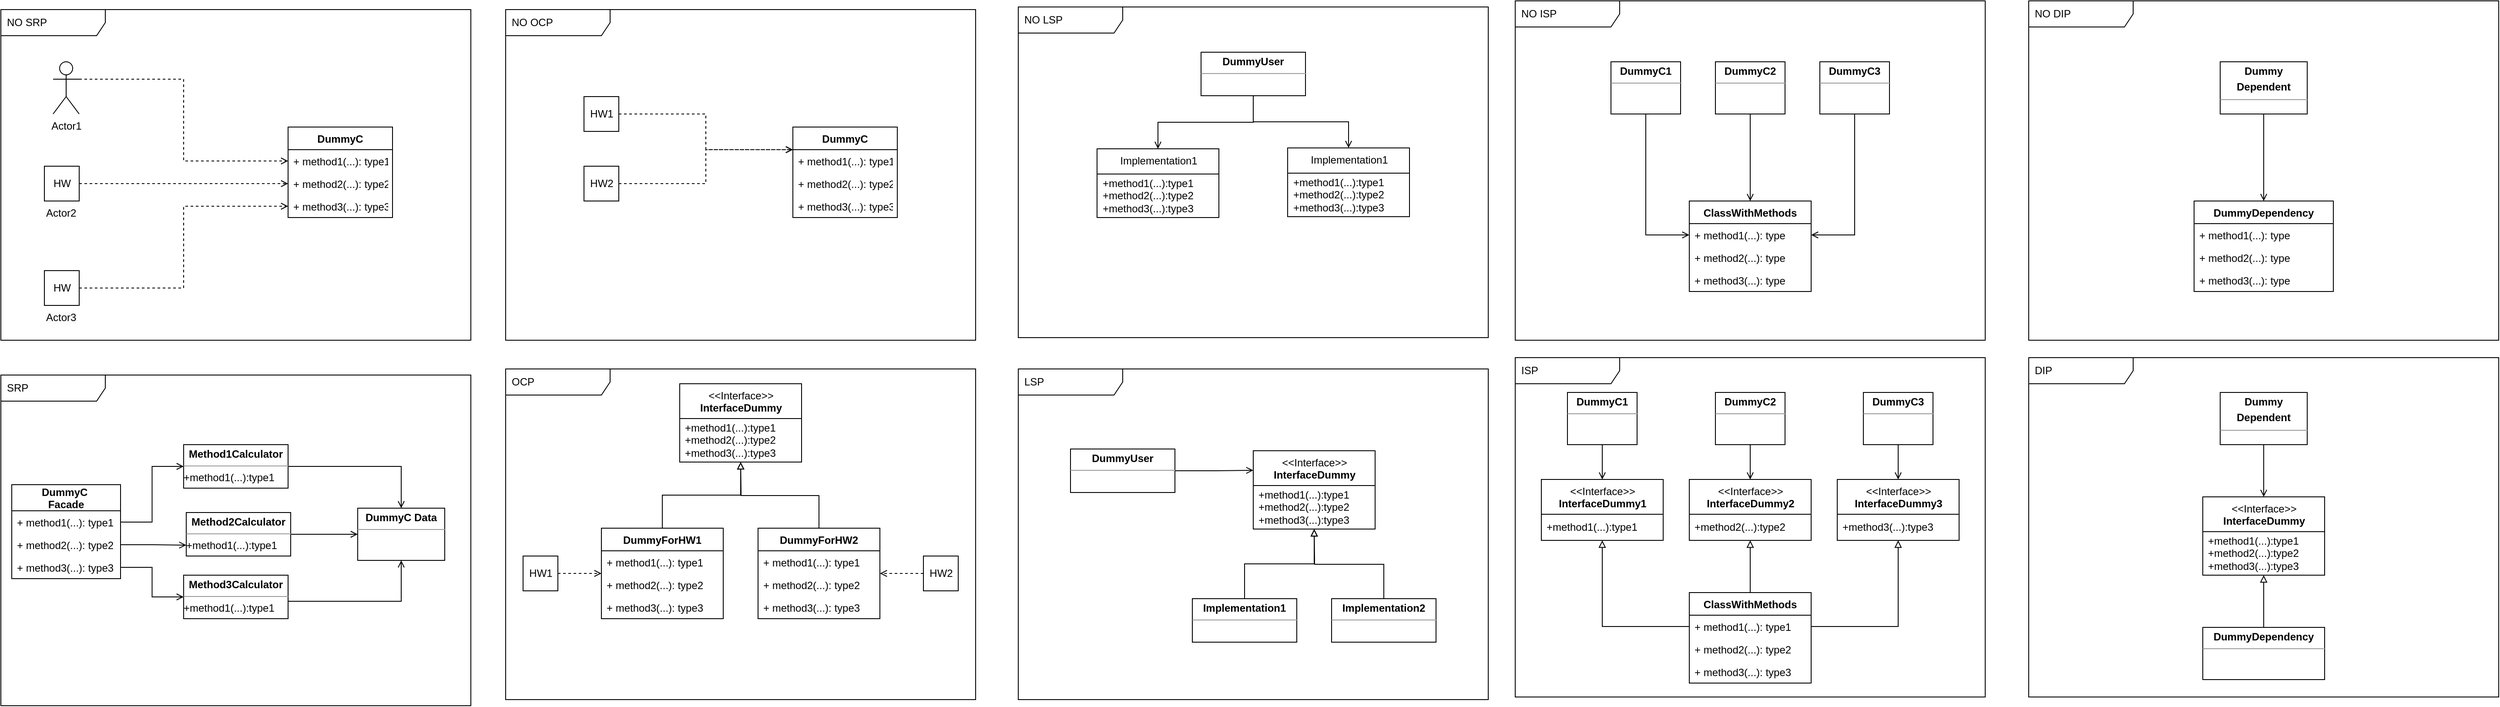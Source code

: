 <mxfile version="20.7.4" type="device" pages="2"><diagram id="FZfLSOtbO3WgHkGWXo8o" name="SOLIDforCpp"><mxGraphModel dx="2944" dy="703" grid="1" gridSize="10" guides="1" tooltips="1" connect="1" arrows="1" fold="1" page="1" pageScale="1" pageWidth="583" pageHeight="413" math="0" shadow="0"><root><mxCell id="0"/><mxCell id="1" parent="0"/><mxCell id="c2mZuL-Bpe0Vp7_oDaeR-1" value="NO ISP" style="shape=umlFrame;whiteSpace=wrap;html=1;width=120;height=30;boundedLbl=1;verticalAlign=middle;align=left;spacingLeft=5;" vertex="1" parent="1"><mxGeometry x="10" y="10" width="540" height="390" as="geometry"/></mxCell><mxCell id="c2mZuL-Bpe0Vp7_oDaeR-16" style="edgeStyle=orthogonalEdgeStyle;rounded=0;orthogonalLoop=1;jettySize=auto;html=1;exitX=0.5;exitY=1;exitDx=0;exitDy=0;endArrow=open;endFill=0;entryX=0;entryY=0.5;entryDx=0;entryDy=0;" edge="1" parent="1" source="c2mZuL-Bpe0Vp7_oDaeR-8" target="c2mZuL-Bpe0Vp7_oDaeR-12"><mxGeometry relative="1" as="geometry"/></mxCell><mxCell id="c2mZuL-Bpe0Vp7_oDaeR-8" value="&lt;p style=&quot;margin:0px;margin-top:4px;text-align:center;&quot;&gt;&lt;b&gt;DummyC1&lt;/b&gt;&lt;/p&gt;&lt;hr size=&quot;1&quot;&gt;&lt;div style=&quot;height:2px;&quot;&gt;&lt;/div&gt;" style="verticalAlign=top;align=left;overflow=fill;fontSize=12;fontFamily=Helvetica;html=1;" vertex="1" parent="1"><mxGeometry x="120" y="80" width="80" height="60" as="geometry"/></mxCell><mxCell id="c2mZuL-Bpe0Vp7_oDaeR-17" style="edgeStyle=orthogonalEdgeStyle;rounded=0;orthogonalLoop=1;jettySize=auto;html=1;exitX=0.5;exitY=1;exitDx=0;exitDy=0;entryX=0.5;entryY=0;entryDx=0;entryDy=0;endArrow=open;endFill=0;" edge="1" parent="1" source="c2mZuL-Bpe0Vp7_oDaeR-9" target="c2mZuL-Bpe0Vp7_oDaeR-11"><mxGeometry relative="1" as="geometry"/></mxCell><mxCell id="c2mZuL-Bpe0Vp7_oDaeR-9" value="&lt;p style=&quot;margin:0px;margin-top:4px;text-align:center;&quot;&gt;&lt;b&gt;DummyC2&lt;/b&gt;&lt;/p&gt;&lt;hr size=&quot;1&quot;&gt;&lt;div style=&quot;height:2px;&quot;&gt;&lt;/div&gt;" style="verticalAlign=top;align=left;overflow=fill;fontSize=12;fontFamily=Helvetica;html=1;" vertex="1" parent="1"><mxGeometry x="240" y="80" width="80" height="60" as="geometry"/></mxCell><mxCell id="c2mZuL-Bpe0Vp7_oDaeR-18" style="edgeStyle=orthogonalEdgeStyle;rounded=0;orthogonalLoop=1;jettySize=auto;html=1;exitX=0.5;exitY=1;exitDx=0;exitDy=0;endArrow=open;endFill=0;entryX=1;entryY=0.5;entryDx=0;entryDy=0;" edge="1" parent="1" source="c2mZuL-Bpe0Vp7_oDaeR-10" target="c2mZuL-Bpe0Vp7_oDaeR-12"><mxGeometry relative="1" as="geometry"><mxPoint x="280" y="240" as="targetPoint"/></mxGeometry></mxCell><mxCell id="c2mZuL-Bpe0Vp7_oDaeR-10" value="&lt;p style=&quot;margin:0px;margin-top:4px;text-align:center;&quot;&gt;&lt;b&gt;DummyC3&lt;/b&gt;&lt;/p&gt;&lt;hr size=&quot;1&quot;&gt;&lt;div style=&quot;height:2px;&quot;&gt;&lt;/div&gt;" style="verticalAlign=top;align=left;overflow=fill;fontSize=12;fontFamily=Helvetica;html=1;" vertex="1" parent="1"><mxGeometry x="360" y="80" width="80" height="60" as="geometry"/></mxCell><mxCell id="c2mZuL-Bpe0Vp7_oDaeR-11" value="ClassWithMethods" style="swimlane;fontStyle=1;childLayout=stackLayout;horizontal=1;startSize=26;fillColor=none;horizontalStack=0;resizeParent=1;resizeParentMax=0;resizeLast=0;collapsible=1;marginBottom=0;" vertex="1" parent="1"><mxGeometry x="210" y="240" width="140" height="104" as="geometry"/></mxCell><mxCell id="c2mZuL-Bpe0Vp7_oDaeR-12" value="+ method1(...): type" style="text;strokeColor=none;fillColor=none;align=left;verticalAlign=top;spacingLeft=4;spacingRight=4;overflow=hidden;rotatable=0;points=[[0,0.5],[1,0.5]];portConstraint=eastwest;" vertex="1" parent="c2mZuL-Bpe0Vp7_oDaeR-11"><mxGeometry y="26" width="140" height="26" as="geometry"/></mxCell><mxCell id="c2mZuL-Bpe0Vp7_oDaeR-13" value="+ method2(...): type" style="text;strokeColor=none;fillColor=none;align=left;verticalAlign=top;spacingLeft=4;spacingRight=4;overflow=hidden;rotatable=0;points=[[0,0.5],[1,0.5]];portConstraint=eastwest;" vertex="1" parent="c2mZuL-Bpe0Vp7_oDaeR-11"><mxGeometry y="52" width="140" height="26" as="geometry"/></mxCell><mxCell id="c2mZuL-Bpe0Vp7_oDaeR-14" value="+ method3(...): type" style="text;strokeColor=none;fillColor=none;align=left;verticalAlign=top;spacingLeft=4;spacingRight=4;overflow=hidden;rotatable=0;points=[[0,0.5],[1,0.5]];portConstraint=eastwest;" vertex="1" parent="c2mZuL-Bpe0Vp7_oDaeR-11"><mxGeometry y="78" width="140" height="26" as="geometry"/></mxCell><mxCell id="c2mZuL-Bpe0Vp7_oDaeR-19" value="ISP&amp;nbsp;" style="shape=umlFrame;whiteSpace=wrap;html=1;width=120;height=30;boundedLbl=1;verticalAlign=middle;align=left;spacingLeft=5;" vertex="1" parent="1"><mxGeometry x="10" y="420" width="540" height="390" as="geometry"/></mxCell><mxCell id="c2mZuL-Bpe0Vp7_oDaeR-40" style="edgeStyle=orthogonalEdgeStyle;rounded=0;orthogonalLoop=1;jettySize=auto;html=1;exitX=0.5;exitY=1;exitDx=0;exitDy=0;endArrow=open;endFill=0;" edge="1" parent="1" source="c2mZuL-Bpe0Vp7_oDaeR-21" target="c2mZuL-Bpe0Vp7_oDaeR-34"><mxGeometry relative="1" as="geometry"/></mxCell><mxCell id="c2mZuL-Bpe0Vp7_oDaeR-21" value="&lt;p style=&quot;margin:0px;margin-top:4px;text-align:center;&quot;&gt;&lt;b&gt;DummyC1&lt;/b&gt;&lt;/p&gt;&lt;hr size=&quot;1&quot;&gt;&lt;div style=&quot;height:2px;&quot;&gt;&lt;/div&gt;" style="verticalAlign=top;align=left;overflow=fill;fontSize=12;fontFamily=Helvetica;html=1;" vertex="1" parent="1"><mxGeometry x="70" y="460" width="80" height="60" as="geometry"/></mxCell><mxCell id="c2mZuL-Bpe0Vp7_oDaeR-41" style="edgeStyle=orthogonalEdgeStyle;rounded=0;orthogonalLoop=1;jettySize=auto;html=1;exitX=0.5;exitY=1;exitDx=0;exitDy=0;endArrow=open;endFill=0;" edge="1" parent="1" source="c2mZuL-Bpe0Vp7_oDaeR-23" target="c2mZuL-Bpe0Vp7_oDaeR-36"><mxGeometry relative="1" as="geometry"/></mxCell><mxCell id="c2mZuL-Bpe0Vp7_oDaeR-23" value="&lt;p style=&quot;margin:0px;margin-top:4px;text-align:center;&quot;&gt;&lt;b&gt;DummyC2&lt;/b&gt;&lt;/p&gt;&lt;hr size=&quot;1&quot;&gt;&lt;div style=&quot;height:2px;&quot;&gt;&lt;/div&gt;" style="verticalAlign=top;align=left;overflow=fill;fontSize=12;fontFamily=Helvetica;html=1;" vertex="1" parent="1"><mxGeometry x="240" y="460" width="80" height="60" as="geometry"/></mxCell><mxCell id="c2mZuL-Bpe0Vp7_oDaeR-42" style="edgeStyle=orthogonalEdgeStyle;rounded=0;orthogonalLoop=1;jettySize=auto;html=1;exitX=0.5;exitY=1;exitDx=0;exitDy=0;endArrow=open;endFill=0;" edge="1" parent="1" source="c2mZuL-Bpe0Vp7_oDaeR-25" target="c2mZuL-Bpe0Vp7_oDaeR-38"><mxGeometry relative="1" as="geometry"/></mxCell><mxCell id="c2mZuL-Bpe0Vp7_oDaeR-25" value="&lt;p style=&quot;margin:0px;margin-top:4px;text-align:center;&quot;&gt;&lt;b&gt;DummyC3&lt;/b&gt;&lt;/p&gt;&lt;hr size=&quot;1&quot;&gt;&lt;div style=&quot;height:2px;&quot;&gt;&lt;/div&gt;" style="verticalAlign=top;align=left;overflow=fill;fontSize=12;fontFamily=Helvetica;html=1;" vertex="1" parent="1"><mxGeometry x="410" y="460" width="80" height="60" as="geometry"/></mxCell><mxCell id="c2mZuL-Bpe0Vp7_oDaeR-44" style="edgeStyle=orthogonalEdgeStyle;rounded=0;orthogonalLoop=1;jettySize=auto;html=1;exitX=0.5;exitY=0;exitDx=0;exitDy=0;endArrow=block;endFill=0;" edge="1" parent="1" source="c2mZuL-Bpe0Vp7_oDaeR-26" target="c2mZuL-Bpe0Vp7_oDaeR-36"><mxGeometry relative="1" as="geometry"/></mxCell><mxCell id="c2mZuL-Bpe0Vp7_oDaeR-26" value="ClassWithMethods" style="swimlane;fontStyle=1;childLayout=stackLayout;horizontal=1;startSize=26;fillColor=none;horizontalStack=0;resizeParent=1;resizeParentMax=0;resizeLast=0;collapsible=1;marginBottom=0;" vertex="1" parent="1"><mxGeometry x="210" y="690" width="140" height="104" as="geometry"/></mxCell><mxCell id="c2mZuL-Bpe0Vp7_oDaeR-27" value="+ method1(...): type1" style="text;strokeColor=none;fillColor=none;align=left;verticalAlign=top;spacingLeft=4;spacingRight=4;overflow=hidden;rotatable=0;points=[[0,0.5],[1,0.5]];portConstraint=eastwest;" vertex="1" parent="c2mZuL-Bpe0Vp7_oDaeR-26"><mxGeometry y="26" width="140" height="26" as="geometry"/></mxCell><mxCell id="c2mZuL-Bpe0Vp7_oDaeR-28" value="+ method2(...): type2" style="text;strokeColor=none;fillColor=none;align=left;verticalAlign=top;spacingLeft=4;spacingRight=4;overflow=hidden;rotatable=0;points=[[0,0.5],[1,0.5]];portConstraint=eastwest;" vertex="1" parent="c2mZuL-Bpe0Vp7_oDaeR-26"><mxGeometry y="52" width="140" height="26" as="geometry"/></mxCell><mxCell id="c2mZuL-Bpe0Vp7_oDaeR-29" value="+ method3(...): type3" style="text;strokeColor=none;fillColor=none;align=left;verticalAlign=top;spacingLeft=4;spacingRight=4;overflow=hidden;rotatable=0;points=[[0,0.5],[1,0.5]];portConstraint=eastwest;" vertex="1" parent="c2mZuL-Bpe0Vp7_oDaeR-26"><mxGeometry y="78" width="140" height="26" as="geometry"/></mxCell><mxCell id="c2mZuL-Bpe0Vp7_oDaeR-34" value="&amp;lt;&amp;lt;Interface&amp;gt;&amp;gt;&lt;br&gt;&lt;b&gt;InterfaceDummy1&lt;/b&gt;" style="swimlane;fontStyle=0;align=center;verticalAlign=top;childLayout=stackLayout;horizontal=1;startSize=40;horizontalStack=0;resizeParent=1;resizeParentMax=0;resizeLast=0;collapsible=0;marginBottom=0;html=1;" vertex="1" parent="1"><mxGeometry x="40" y="560" width="140" height="70" as="geometry"/></mxCell><mxCell id="c2mZuL-Bpe0Vp7_oDaeR-35" value="+method1(...):type1" style="text;html=1;strokeColor=none;fillColor=none;align=left;verticalAlign=middle;spacingLeft=4;spacingRight=4;overflow=hidden;rotatable=0;points=[[0,0.5],[1,0.5]];portConstraint=eastwest;" vertex="1" parent="c2mZuL-Bpe0Vp7_oDaeR-34"><mxGeometry y="40" width="140" height="30" as="geometry"/></mxCell><mxCell id="c2mZuL-Bpe0Vp7_oDaeR-36" value="&amp;lt;&amp;lt;Interface&amp;gt;&amp;gt;&lt;br&gt;&lt;b&gt;InterfaceDummy2&lt;/b&gt;" style="swimlane;fontStyle=0;align=center;verticalAlign=top;childLayout=stackLayout;horizontal=1;startSize=40;horizontalStack=0;resizeParent=1;resizeParentMax=0;resizeLast=0;collapsible=0;marginBottom=0;html=1;" vertex="1" parent="1"><mxGeometry x="210" y="560" width="140" height="70" as="geometry"/></mxCell><mxCell id="c2mZuL-Bpe0Vp7_oDaeR-37" value="+method2(...):type2" style="text;html=1;strokeColor=none;fillColor=none;align=left;verticalAlign=middle;spacingLeft=4;spacingRight=4;overflow=hidden;rotatable=0;points=[[0,0.5],[1,0.5]];portConstraint=eastwest;" vertex="1" parent="c2mZuL-Bpe0Vp7_oDaeR-36"><mxGeometry y="40" width="140" height="30" as="geometry"/></mxCell><mxCell id="c2mZuL-Bpe0Vp7_oDaeR-38" value="&amp;lt;&amp;lt;Interface&amp;gt;&amp;gt;&lt;br&gt;&lt;b&gt;InterfaceDummy3&lt;/b&gt;" style="swimlane;fontStyle=0;align=center;verticalAlign=top;childLayout=stackLayout;horizontal=1;startSize=40;horizontalStack=0;resizeParent=1;resizeParentMax=0;resizeLast=0;collapsible=0;marginBottom=0;html=1;" vertex="1" parent="1"><mxGeometry x="380" y="560" width="140" height="70" as="geometry"/></mxCell><mxCell id="c2mZuL-Bpe0Vp7_oDaeR-39" value="+method3(...):type3" style="text;html=1;strokeColor=none;fillColor=none;align=left;verticalAlign=middle;spacingLeft=4;spacingRight=4;overflow=hidden;rotatable=0;points=[[0,0.5],[1,0.5]];portConstraint=eastwest;" vertex="1" parent="c2mZuL-Bpe0Vp7_oDaeR-38"><mxGeometry y="40" width="140" height="30" as="geometry"/></mxCell><mxCell id="c2mZuL-Bpe0Vp7_oDaeR-43" style="edgeStyle=orthogonalEdgeStyle;rounded=0;orthogonalLoop=1;jettySize=auto;html=1;exitX=0;exitY=0.5;exitDx=0;exitDy=0;entryX=0.5;entryY=1;entryDx=0;entryDy=0;entryPerimeter=0;endArrow=block;endFill=0;" edge="1" parent="1" source="c2mZuL-Bpe0Vp7_oDaeR-27" target="c2mZuL-Bpe0Vp7_oDaeR-35"><mxGeometry relative="1" as="geometry"/></mxCell><mxCell id="c2mZuL-Bpe0Vp7_oDaeR-45" style="edgeStyle=orthogonalEdgeStyle;rounded=0;orthogonalLoop=1;jettySize=auto;html=1;exitX=1;exitY=0.5;exitDx=0;exitDy=0;endArrow=block;endFill=0;" edge="1" parent="1" source="c2mZuL-Bpe0Vp7_oDaeR-27" target="c2mZuL-Bpe0Vp7_oDaeR-38"><mxGeometry relative="1" as="geometry"/></mxCell><mxCell id="c2mZuL-Bpe0Vp7_oDaeR-46" value="NO DIP" style="shape=umlFrame;whiteSpace=wrap;html=1;width=120;height=30;boundedLbl=1;verticalAlign=middle;align=left;spacingLeft=5;" vertex="1" parent="1"><mxGeometry x="600" y="10" width="540" height="390" as="geometry"/></mxCell><mxCell id="c2mZuL-Bpe0Vp7_oDaeR-49" style="edgeStyle=orthogonalEdgeStyle;rounded=0;orthogonalLoop=1;jettySize=auto;html=1;exitX=0.5;exitY=1;exitDx=0;exitDy=0;entryX=0.5;entryY=0;entryDx=0;entryDy=0;endArrow=open;endFill=0;" edge="1" parent="1" source="c2mZuL-Bpe0Vp7_oDaeR-50" target="c2mZuL-Bpe0Vp7_oDaeR-53"><mxGeometry relative="1" as="geometry"/></mxCell><mxCell id="c2mZuL-Bpe0Vp7_oDaeR-50" value="&lt;p style=&quot;margin:0px;margin-top:4px;text-align:center;&quot;&gt;&lt;b&gt;Dummy&lt;/b&gt;&lt;/p&gt;&lt;p style=&quot;margin:0px;margin-top:4px;text-align:center;&quot;&gt;&lt;b&gt;Dependent&lt;/b&gt;&lt;/p&gt;&lt;hr size=&quot;1&quot;&gt;&lt;div style=&quot;height:2px;&quot;&gt;&lt;/div&gt;" style="verticalAlign=top;align=left;overflow=fill;fontSize=12;fontFamily=Helvetica;html=1;" vertex="1" parent="1"><mxGeometry x="820" y="80" width="100" height="60" as="geometry"/></mxCell><mxCell id="c2mZuL-Bpe0Vp7_oDaeR-53" value="DummyDependency" style="swimlane;fontStyle=1;childLayout=stackLayout;horizontal=1;startSize=26;fillColor=none;horizontalStack=0;resizeParent=1;resizeParentMax=0;resizeLast=0;collapsible=1;marginBottom=0;" vertex="1" parent="1"><mxGeometry x="790" y="240" width="160" height="104" as="geometry"/></mxCell><mxCell id="c2mZuL-Bpe0Vp7_oDaeR-54" value="+ method1(...): type" style="text;strokeColor=none;fillColor=none;align=left;verticalAlign=top;spacingLeft=4;spacingRight=4;overflow=hidden;rotatable=0;points=[[0,0.5],[1,0.5]];portConstraint=eastwest;" vertex="1" parent="c2mZuL-Bpe0Vp7_oDaeR-53"><mxGeometry y="26" width="160" height="26" as="geometry"/></mxCell><mxCell id="c2mZuL-Bpe0Vp7_oDaeR-55" value="+ method2(...): type" style="text;strokeColor=none;fillColor=none;align=left;verticalAlign=top;spacingLeft=4;spacingRight=4;overflow=hidden;rotatable=0;points=[[0,0.5],[1,0.5]];portConstraint=eastwest;" vertex="1" parent="c2mZuL-Bpe0Vp7_oDaeR-53"><mxGeometry y="52" width="160" height="26" as="geometry"/></mxCell><mxCell id="c2mZuL-Bpe0Vp7_oDaeR-56" value="+ method3(...): type" style="text;strokeColor=none;fillColor=none;align=left;verticalAlign=top;spacingLeft=4;spacingRight=4;overflow=hidden;rotatable=0;points=[[0,0.5],[1,0.5]];portConstraint=eastwest;" vertex="1" parent="c2mZuL-Bpe0Vp7_oDaeR-53"><mxGeometry y="78" width="160" height="26" as="geometry"/></mxCell><mxCell id="c2mZuL-Bpe0Vp7_oDaeR-57" value="DIP" style="shape=umlFrame;whiteSpace=wrap;html=1;width=120;height=30;boundedLbl=1;verticalAlign=middle;align=left;spacingLeft=5;" vertex="1" parent="1"><mxGeometry x="600" y="420" width="540" height="390" as="geometry"/></mxCell><mxCell id="c2mZuL-Bpe0Vp7_oDaeR-60" style="edgeStyle=orthogonalEdgeStyle;rounded=0;orthogonalLoop=1;jettySize=auto;html=1;exitX=0.5;exitY=1;exitDx=0;exitDy=0;endArrow=open;endFill=0;" edge="1" parent="1" source="c2mZuL-Bpe0Vp7_oDaeR-61" target="f_32s3_OLAdDkG84aMa7-105"><mxGeometry relative="1" as="geometry"/></mxCell><mxCell id="c2mZuL-Bpe0Vp7_oDaeR-61" value="&lt;p style=&quot;margin:0px;margin-top:4px;text-align:center;&quot;&gt;&lt;b&gt;Dummy&lt;/b&gt;&lt;/p&gt;&lt;p style=&quot;margin:0px;margin-top:4px;text-align:center;&quot;&gt;&lt;b&gt;Dependent&lt;/b&gt;&lt;/p&gt;&lt;hr size=&quot;1&quot;&gt;&lt;div style=&quot;height:2px;&quot;&gt;&lt;/div&gt;" style="verticalAlign=top;align=left;overflow=fill;fontSize=12;fontFamily=Helvetica;html=1;" vertex="1" parent="1"><mxGeometry x="820" y="460" width="100" height="60" as="geometry"/></mxCell><mxCell id="c2mZuL-Bpe0Vp7_oDaeR-64" style="edgeStyle=orthogonalEdgeStyle;rounded=0;orthogonalLoop=1;jettySize=auto;html=1;endArrow=block;endFill=0;entryX=0.5;entryY=1;entryDx=0;entryDy=0;entryPerimeter=0;" edge="1" parent="1" source="f_32s3_OLAdDkG84aMa7-107" target="f_32s3_OLAdDkG84aMa7-106"><mxGeometry relative="1" as="geometry"/></mxCell><mxCell id="c2mZuL-Bpe0Vp7_oDaeR-119" value="OCP" style="shape=umlFrame;whiteSpace=wrap;html=1;width=120;height=30;boundedLbl=1;verticalAlign=middle;align=left;spacingLeft=5;" vertex="1" parent="1"><mxGeometry x="-1150" y="433" width="540" height="380" as="geometry"/></mxCell><mxCell id="c2mZuL-Bpe0Vp7_oDaeR-126" style="edgeStyle=orthogonalEdgeStyle;rounded=0;orthogonalLoop=1;jettySize=auto;html=1;exitX=0.5;exitY=0;exitDx=0;exitDy=0;endArrow=block;endFill=0;" edge="1" parent="1" source="c2mZuL-Bpe0Vp7_oDaeR-127" target="c2mZuL-Bpe0Vp7_oDaeR-133"><mxGeometry relative="1" as="geometry"/></mxCell><mxCell id="c2mZuL-Bpe0Vp7_oDaeR-127" value="DummyForHW1" style="swimlane;fontStyle=1;childLayout=stackLayout;horizontal=1;startSize=26;fillColor=none;horizontalStack=0;resizeParent=1;resizeParentMax=0;resizeLast=0;collapsible=1;marginBottom=0;" vertex="1" parent="1"><mxGeometry x="-1040" y="616" width="140" height="104" as="geometry"/></mxCell><mxCell id="c2mZuL-Bpe0Vp7_oDaeR-128" value="+ method1(...): type1" style="text;strokeColor=none;fillColor=none;align=left;verticalAlign=top;spacingLeft=4;spacingRight=4;overflow=hidden;rotatable=0;points=[[0,0.5],[1,0.5]];portConstraint=eastwest;" vertex="1" parent="c2mZuL-Bpe0Vp7_oDaeR-127"><mxGeometry y="26" width="140" height="26" as="geometry"/></mxCell><mxCell id="c2mZuL-Bpe0Vp7_oDaeR-129" value="+ method2(...): type2" style="text;strokeColor=none;fillColor=none;align=left;verticalAlign=top;spacingLeft=4;spacingRight=4;overflow=hidden;rotatable=0;points=[[0,0.5],[1,0.5]];portConstraint=eastwest;" vertex="1" parent="c2mZuL-Bpe0Vp7_oDaeR-127"><mxGeometry y="52" width="140" height="26" as="geometry"/></mxCell><mxCell id="c2mZuL-Bpe0Vp7_oDaeR-130" value="+ method3(...): type3" style="text;strokeColor=none;fillColor=none;align=left;verticalAlign=top;spacingLeft=4;spacingRight=4;overflow=hidden;rotatable=0;points=[[0,0.5],[1,0.5]];portConstraint=eastwest;" vertex="1" parent="c2mZuL-Bpe0Vp7_oDaeR-127"><mxGeometry y="78" width="140" height="26" as="geometry"/></mxCell><mxCell id="c2mZuL-Bpe0Vp7_oDaeR-133" value="&amp;lt;&amp;lt;Interface&amp;gt;&amp;gt;&lt;br&gt;&lt;b&gt;InterfaceDummy&lt;/b&gt;" style="swimlane;fontStyle=0;align=center;verticalAlign=top;childLayout=stackLayout;horizontal=1;startSize=40;horizontalStack=0;resizeParent=1;resizeParentMax=0;resizeLast=0;collapsible=0;marginBottom=0;html=1;" vertex="1" parent="1"><mxGeometry x="-950" y="450" width="140" height="90" as="geometry"/></mxCell><mxCell id="c2mZuL-Bpe0Vp7_oDaeR-134" value="+method1(...):type1&lt;br&gt;+method2(...):type2&lt;br&gt;+method3(...):type3" style="text;html=1;strokeColor=none;fillColor=none;align=left;verticalAlign=middle;spacingLeft=4;spacingRight=4;overflow=hidden;rotatable=0;points=[[0,0.5],[1,0.5]];portConstraint=eastwest;" vertex="1" parent="c2mZuL-Bpe0Vp7_oDaeR-133"><mxGeometry y="40" width="140" height="50" as="geometry"/></mxCell><mxCell id="c2mZuL-Bpe0Vp7_oDaeR-139" value="NO SRP" style="shape=umlFrame;whiteSpace=wrap;html=1;width=120;height=30;boundedLbl=1;verticalAlign=middle;align=left;spacingLeft=5;" vertex="1" parent="1"><mxGeometry x="-1730" y="20" width="540" height="380" as="geometry"/></mxCell><mxCell id="c2mZuL-Bpe0Vp7_oDaeR-146" value="DummyC" style="swimlane;fontStyle=1;childLayout=stackLayout;horizontal=1;startSize=26;fillColor=none;horizontalStack=0;resizeParent=1;resizeParentMax=0;resizeLast=0;collapsible=1;marginBottom=0;" vertex="1" parent="1"><mxGeometry x="-1400" y="155" width="120" height="104" as="geometry"/></mxCell><mxCell id="c2mZuL-Bpe0Vp7_oDaeR-147" value="+ method1(...): type1" style="text;strokeColor=none;fillColor=none;align=left;verticalAlign=top;spacingLeft=4;spacingRight=4;overflow=hidden;rotatable=0;points=[[0,0.5],[1,0.5]];portConstraint=eastwest;" vertex="1" parent="c2mZuL-Bpe0Vp7_oDaeR-146"><mxGeometry y="26" width="120" height="26" as="geometry"/></mxCell><mxCell id="c2mZuL-Bpe0Vp7_oDaeR-148" value="+ method2(...): type2" style="text;strokeColor=none;fillColor=none;align=left;verticalAlign=top;spacingLeft=4;spacingRight=4;overflow=hidden;rotatable=0;points=[[0,0.5],[1,0.5]];portConstraint=eastwest;" vertex="1" parent="c2mZuL-Bpe0Vp7_oDaeR-146"><mxGeometry y="52" width="120" height="26" as="geometry"/></mxCell><mxCell id="c2mZuL-Bpe0Vp7_oDaeR-149" value="+ method3(...): type3" style="text;strokeColor=none;fillColor=none;align=left;verticalAlign=top;spacingLeft=4;spacingRight=4;overflow=hidden;rotatable=0;points=[[0,0.5],[1,0.5]];portConstraint=eastwest;" vertex="1" parent="c2mZuL-Bpe0Vp7_oDaeR-146"><mxGeometry y="78" width="120" height="26" as="geometry"/></mxCell><mxCell id="c2mZuL-Bpe0Vp7_oDaeR-150" value="SRP" style="shape=umlFrame;whiteSpace=wrap;html=1;width=120;height=30;boundedLbl=1;verticalAlign=middle;align=left;spacingLeft=5;" vertex="1" parent="1"><mxGeometry x="-1730" y="440" width="540" height="380" as="geometry"/></mxCell><mxCell id="f_32s3_OLAdDkG84aMa7-6" style="edgeStyle=orthogonalEdgeStyle;rounded=0;orthogonalLoop=1;jettySize=auto;html=1;exitX=1;exitY=0.333;exitDx=0;exitDy=0;exitPerimeter=0;endArrow=open;endFill=0;dashed=1;" edge="1" parent="1" source="f_32s3_OLAdDkG84aMa7-1" target="c2mZuL-Bpe0Vp7_oDaeR-147"><mxGeometry relative="1" as="geometry"/></mxCell><mxCell id="f_32s3_OLAdDkG84aMa7-1" value="Actor1" style="shape=umlActor;verticalLabelPosition=bottom;verticalAlign=top;html=1;" vertex="1" parent="1"><mxGeometry x="-1670" y="80" width="30" height="60" as="geometry"/></mxCell><mxCell id="f_32s3_OLAdDkG84aMa7-7" style="edgeStyle=orthogonalEdgeStyle;rounded=0;orthogonalLoop=1;jettySize=auto;html=1;dashed=1;endArrow=open;endFill=0;" edge="1" parent="1" source="f_32s3_OLAdDkG84aMa7-30" target="c2mZuL-Bpe0Vp7_oDaeR-148"><mxGeometry relative="1" as="geometry"><mxPoint x="-1630" y="222" as="sourcePoint"/></mxGeometry></mxCell><mxCell id="f_32s3_OLAdDkG84aMa7-8" style="edgeStyle=orthogonalEdgeStyle;rounded=0;orthogonalLoop=1;jettySize=auto;html=1;exitX=1;exitY=0.5;exitDx=0;exitDy=0;dashed=1;endArrow=open;endFill=0;" edge="1" parent="1" source="f_32s3_OLAdDkG84aMa7-4" target="c2mZuL-Bpe0Vp7_oDaeR-149"><mxGeometry relative="1" as="geometry"/></mxCell><mxCell id="f_32s3_OLAdDkG84aMa7-4" value="HW" style="html=1;" vertex="1" parent="1"><mxGeometry x="-1680" y="320" width="40" height="40" as="geometry"/></mxCell><mxCell id="f_32s3_OLAdDkG84aMa7-9" value="&lt;p style=&quot;margin:0px;margin-top:4px;text-align:center;&quot;&gt;&lt;b&gt;DummyC Data&lt;/b&gt;&lt;/p&gt;&lt;hr size=&quot;1&quot;&gt;&lt;div style=&quot;height:2px;&quot;&gt;&lt;/div&gt;" style="verticalAlign=top;align=left;overflow=fill;fontSize=12;fontFamily=Helvetica;html=1;" vertex="1" parent="1"><mxGeometry x="-1320" y="593" width="100" height="60" as="geometry"/></mxCell><mxCell id="f_32s3_OLAdDkG84aMa7-17" style="edgeStyle=orthogonalEdgeStyle;rounded=0;orthogonalLoop=1;jettySize=auto;html=1;exitX=1;exitY=0.5;exitDx=0;exitDy=0;endArrow=open;endFill=0;" edge="1" parent="1" source="f_32s3_OLAdDkG84aMa7-14" target="f_32s3_OLAdDkG84aMa7-9"><mxGeometry relative="1" as="geometry"/></mxCell><mxCell id="f_32s3_OLAdDkG84aMa7-14" value="&lt;p style=&quot;margin:0px;margin-top:4px;text-align:center;&quot;&gt;&lt;b&gt;Method1Calculator&lt;/b&gt;&lt;/p&gt;&lt;hr size=&quot;1&quot;&gt;&lt;div style=&quot;height:2px;&quot;&gt;+method1(...):type1&lt;/div&gt;" style="verticalAlign=top;align=left;overflow=fill;fontSize=12;fontFamily=Helvetica;html=1;" vertex="1" parent="1"><mxGeometry x="-1520" y="520" width="120" height="50" as="geometry"/></mxCell><mxCell id="f_32s3_OLAdDkG84aMa7-18" style="edgeStyle=orthogonalEdgeStyle;rounded=0;orthogonalLoop=1;jettySize=auto;html=1;exitX=1;exitY=0.5;exitDx=0;exitDy=0;endArrow=open;endFill=0;" edge="1" parent="1" source="f_32s3_OLAdDkG84aMa7-15" target="f_32s3_OLAdDkG84aMa7-9"><mxGeometry relative="1" as="geometry"><mxPoint x="-1320" y="620.069" as="targetPoint"/></mxGeometry></mxCell><mxCell id="f_32s3_OLAdDkG84aMa7-15" value="&lt;p style=&quot;margin:0px;margin-top:4px;text-align:center;&quot;&gt;&lt;b&gt;Method2Calculator&lt;/b&gt;&lt;/p&gt;&lt;hr size=&quot;1&quot;&gt;&lt;div style=&quot;height:2px;&quot;&gt;+method1(...):type1&lt;/div&gt;" style="verticalAlign=top;align=left;overflow=fill;fontSize=12;fontFamily=Helvetica;html=1;" vertex="1" parent="1"><mxGeometry x="-1517" y="598" width="120" height="50" as="geometry"/></mxCell><mxCell id="f_32s3_OLAdDkG84aMa7-20" style="edgeStyle=orthogonalEdgeStyle;rounded=0;orthogonalLoop=1;jettySize=auto;html=1;exitX=1;exitY=0.5;exitDx=0;exitDy=0;endArrow=open;endFill=0;entryX=0.5;entryY=1;entryDx=0;entryDy=0;" edge="1" parent="1" source="f_32s3_OLAdDkG84aMa7-16" target="f_32s3_OLAdDkG84aMa7-9"><mxGeometry relative="1" as="geometry"><mxPoint x="-1320" y="620" as="targetPoint"/><Array as="points"><mxPoint x="-1400" y="700"/><mxPoint x="-1270" y="700"/></Array></mxGeometry></mxCell><mxCell id="f_32s3_OLAdDkG84aMa7-16" value="&lt;p style=&quot;margin:0px;margin-top:4px;text-align:center;&quot;&gt;&lt;b&gt;Method3Calculator&lt;/b&gt;&lt;/p&gt;&lt;hr size=&quot;1&quot;&gt;&lt;div style=&quot;height:2px;&quot;&gt;+method1(...):type1&lt;/div&gt;" style="verticalAlign=top;align=left;overflow=fill;fontSize=12;fontFamily=Helvetica;html=1;" vertex="1" parent="1"><mxGeometry x="-1520" y="670" width="120" height="50" as="geometry"/></mxCell><mxCell id="f_32s3_OLAdDkG84aMa7-21" value="DummyC &#10;Facade" style="swimlane;fontStyle=1;childLayout=stackLayout;horizontal=1;startSize=30;fillColor=none;horizontalStack=0;resizeParent=1;resizeParentMax=0;resizeLast=0;collapsible=1;marginBottom=0;" vertex="1" parent="1"><mxGeometry x="-1717.5" y="566" width="125" height="108" as="geometry"/></mxCell><mxCell id="f_32s3_OLAdDkG84aMa7-22" value="+ method1(...): type1" style="text;strokeColor=none;fillColor=none;align=left;verticalAlign=top;spacingLeft=4;spacingRight=4;overflow=hidden;rotatable=0;points=[[0,0.5],[1,0.5]];portConstraint=eastwest;" vertex="1" parent="f_32s3_OLAdDkG84aMa7-21"><mxGeometry y="30" width="125" height="26" as="geometry"/></mxCell><mxCell id="f_32s3_OLAdDkG84aMa7-23" value="+ method2(...): type2" style="text;strokeColor=none;fillColor=none;align=left;verticalAlign=top;spacingLeft=4;spacingRight=4;overflow=hidden;rotatable=0;points=[[0,0.5],[1,0.5]];portConstraint=eastwest;" vertex="1" parent="f_32s3_OLAdDkG84aMa7-21"><mxGeometry y="56" width="125" height="26" as="geometry"/></mxCell><mxCell id="f_32s3_OLAdDkG84aMa7-24" value="+ method3(...): type3" style="text;strokeColor=none;fillColor=none;align=left;verticalAlign=top;spacingLeft=4;spacingRight=4;overflow=hidden;rotatable=0;points=[[0,0.5],[1,0.5]];portConstraint=eastwest;" vertex="1" parent="f_32s3_OLAdDkG84aMa7-21"><mxGeometry y="82" width="125" height="26" as="geometry"/></mxCell><mxCell id="f_32s3_OLAdDkG84aMa7-25" style="edgeStyle=orthogonalEdgeStyle;rounded=0;orthogonalLoop=1;jettySize=auto;html=1;exitX=1;exitY=0.5;exitDx=0;exitDy=0;entryX=0;entryY=0.5;entryDx=0;entryDy=0;endArrow=open;endFill=0;" edge="1" parent="1" source="f_32s3_OLAdDkG84aMa7-22" target="f_32s3_OLAdDkG84aMa7-14"><mxGeometry relative="1" as="geometry"/></mxCell><mxCell id="f_32s3_OLAdDkG84aMa7-26" style="edgeStyle=orthogonalEdgeStyle;rounded=0;orthogonalLoop=1;jettySize=auto;html=1;exitX=1;exitY=0.5;exitDx=0;exitDy=0;endArrow=open;endFill=0;entryX=0;entryY=0.75;entryDx=0;entryDy=0;" edge="1" parent="1" source="f_32s3_OLAdDkG84aMa7-23" target="f_32s3_OLAdDkG84aMa7-15"><mxGeometry relative="1" as="geometry"/></mxCell><mxCell id="f_32s3_OLAdDkG84aMa7-27" style="edgeStyle=orthogonalEdgeStyle;rounded=0;orthogonalLoop=1;jettySize=auto;html=1;exitX=1;exitY=0.5;exitDx=0;exitDy=0;entryX=0;entryY=0.5;entryDx=0;entryDy=0;endArrow=open;endFill=0;" edge="1" parent="1" source="f_32s3_OLAdDkG84aMa7-24" target="f_32s3_OLAdDkG84aMa7-16"><mxGeometry relative="1" as="geometry"/></mxCell><mxCell id="f_32s3_OLAdDkG84aMa7-30" value="HW" style="html=1;" vertex="1" parent="1"><mxGeometry x="-1680" y="200" width="40" height="40" as="geometry"/></mxCell><mxCell id="f_32s3_OLAdDkG84aMa7-32" value="&lt;span style=&quot;color: rgb(0, 0, 0); font-family: Helvetica; font-size: 12px; font-style: normal; font-variant-ligatures: normal; font-variant-caps: normal; font-weight: 400; letter-spacing: normal; orphans: 2; text-align: center; text-indent: 0px; text-transform: none; widows: 2; word-spacing: 0px; -webkit-text-stroke-width: 0px; background-color: rgb(251, 251, 251); text-decoration-thickness: initial; text-decoration-style: initial; text-decoration-color: initial; float: none; display: inline !important;&quot;&gt;Actor2&lt;/span&gt;" style="text;whiteSpace=wrap;html=1;" vertex="1" parent="1"><mxGeometry x="-1680" y="240" width="40" height="30" as="geometry"/></mxCell><mxCell id="f_32s3_OLAdDkG84aMa7-33" value="&lt;span style=&quot;color: rgb(0, 0, 0); font-family: Helvetica; font-size: 12px; font-style: normal; font-variant-ligatures: normal; font-variant-caps: normal; font-weight: 400; letter-spacing: normal; orphans: 2; text-align: center; text-indent: 0px; text-transform: none; widows: 2; word-spacing: 0px; -webkit-text-stroke-width: 0px; background-color: rgb(251, 251, 251); text-decoration-thickness: initial; text-decoration-style: initial; text-decoration-color: initial; float: none; display: inline !important;&quot;&gt;Actor3&lt;/span&gt;" style="text;whiteSpace=wrap;html=1;" vertex="1" parent="1"><mxGeometry x="-1680" y="360" width="40" height="30" as="geometry"/></mxCell><mxCell id="f_32s3_OLAdDkG84aMa7-38" style="edgeStyle=orthogonalEdgeStyle;rounded=0;orthogonalLoop=1;jettySize=auto;html=1;exitX=0.5;exitY=0;exitDx=0;exitDy=0;endArrow=block;endFill=0;" edge="1" parent="1" source="f_32s3_OLAdDkG84aMa7-34"><mxGeometry relative="1" as="geometry"><mxPoint x="-880" y="540.0" as="targetPoint"/></mxGeometry></mxCell><mxCell id="f_32s3_OLAdDkG84aMa7-34" value="DummyForHW2" style="swimlane;fontStyle=1;childLayout=stackLayout;horizontal=1;startSize=26;fillColor=none;horizontalStack=0;resizeParent=1;resizeParentMax=0;resizeLast=0;collapsible=1;marginBottom=0;" vertex="1" parent="1"><mxGeometry x="-860" y="616" width="140" height="104" as="geometry"/></mxCell><mxCell id="f_32s3_OLAdDkG84aMa7-35" value="+ method1(...): type1" style="text;strokeColor=none;fillColor=none;align=left;verticalAlign=top;spacingLeft=4;spacingRight=4;overflow=hidden;rotatable=0;points=[[0,0.5],[1,0.5]];portConstraint=eastwest;" vertex="1" parent="f_32s3_OLAdDkG84aMa7-34"><mxGeometry y="26" width="140" height="26" as="geometry"/></mxCell><mxCell id="f_32s3_OLAdDkG84aMa7-36" value="+ method2(...): type2" style="text;strokeColor=none;fillColor=none;align=left;verticalAlign=top;spacingLeft=4;spacingRight=4;overflow=hidden;rotatable=0;points=[[0,0.5],[1,0.5]];portConstraint=eastwest;" vertex="1" parent="f_32s3_OLAdDkG84aMa7-34"><mxGeometry y="52" width="140" height="26" as="geometry"/></mxCell><mxCell id="f_32s3_OLAdDkG84aMa7-37" value="+ method3(...): type3" style="text;strokeColor=none;fillColor=none;align=left;verticalAlign=top;spacingLeft=4;spacingRight=4;overflow=hidden;rotatable=0;points=[[0,0.5],[1,0.5]];portConstraint=eastwest;" vertex="1" parent="f_32s3_OLAdDkG84aMa7-34"><mxGeometry y="78" width="140" height="26" as="geometry"/></mxCell><mxCell id="f_32s3_OLAdDkG84aMa7-51" value="NO OCP" style="shape=umlFrame;whiteSpace=wrap;html=1;width=120;height=30;boundedLbl=1;verticalAlign=middle;align=left;spacingLeft=5;" vertex="1" parent="1"><mxGeometry x="-1150" y="20" width="540" height="380" as="geometry"/></mxCell><mxCell id="f_32s3_OLAdDkG84aMa7-52" value="DummyC" style="swimlane;fontStyle=1;childLayout=stackLayout;horizontal=1;startSize=26;fillColor=none;horizontalStack=0;resizeParent=1;resizeParentMax=0;resizeLast=0;collapsible=1;marginBottom=0;" vertex="1" parent="1"><mxGeometry x="-820" y="155" width="120" height="104" as="geometry"/></mxCell><mxCell id="f_32s3_OLAdDkG84aMa7-53" value="+ method1(...): type1" style="text;strokeColor=none;fillColor=none;align=left;verticalAlign=top;spacingLeft=4;spacingRight=4;overflow=hidden;rotatable=0;points=[[0,0.5],[1,0.5]];portConstraint=eastwest;" vertex="1" parent="f_32s3_OLAdDkG84aMa7-52"><mxGeometry y="26" width="120" height="26" as="geometry"/></mxCell><mxCell id="f_32s3_OLAdDkG84aMa7-54" value="+ method2(...): type2" style="text;strokeColor=none;fillColor=none;align=left;verticalAlign=top;spacingLeft=4;spacingRight=4;overflow=hidden;rotatable=0;points=[[0,0.5],[1,0.5]];portConstraint=eastwest;" vertex="1" parent="f_32s3_OLAdDkG84aMa7-52"><mxGeometry y="52" width="120" height="26" as="geometry"/></mxCell><mxCell id="f_32s3_OLAdDkG84aMa7-55" value="+ method3(...): type3" style="text;strokeColor=none;fillColor=none;align=left;verticalAlign=top;spacingLeft=4;spacingRight=4;overflow=hidden;rotatable=0;points=[[0,0.5],[1,0.5]];portConstraint=eastwest;" vertex="1" parent="f_32s3_OLAdDkG84aMa7-52"><mxGeometry y="78" width="120" height="26" as="geometry"/></mxCell><mxCell id="f_32s3_OLAdDkG84aMa7-58" style="edgeStyle=orthogonalEdgeStyle;rounded=0;orthogonalLoop=1;jettySize=auto;html=1;dashed=1;endArrow=open;endFill=0;entryX=0;entryY=0.25;entryDx=0;entryDy=0;" edge="1" parent="1" source="f_32s3_OLAdDkG84aMa7-61" target="f_32s3_OLAdDkG84aMa7-52"><mxGeometry relative="1" as="geometry"><mxPoint x="-1050" y="222" as="sourcePoint"/></mxGeometry></mxCell><mxCell id="f_32s3_OLAdDkG84aMa7-59" style="edgeStyle=orthogonalEdgeStyle;rounded=0;orthogonalLoop=1;jettySize=auto;html=1;exitX=1;exitY=0.5;exitDx=0;exitDy=0;dashed=1;endArrow=open;endFill=0;entryX=0;entryY=0.25;entryDx=0;entryDy=0;" edge="1" parent="1" source="f_32s3_OLAdDkG84aMa7-60" target="f_32s3_OLAdDkG84aMa7-52"><mxGeometry relative="1" as="geometry"/></mxCell><mxCell id="f_32s3_OLAdDkG84aMa7-60" value="HW2" style="html=1;" vertex="1" parent="1"><mxGeometry x="-1060" y="200" width="40" height="40" as="geometry"/></mxCell><mxCell id="f_32s3_OLAdDkG84aMa7-61" value="HW1" style="html=1;" vertex="1" parent="1"><mxGeometry x="-1060" y="120" width="40" height="40" as="geometry"/></mxCell><mxCell id="f_32s3_OLAdDkG84aMa7-66" style="edgeStyle=orthogonalEdgeStyle;rounded=0;orthogonalLoop=1;jettySize=auto;html=1;exitX=1;exitY=0.5;exitDx=0;exitDy=0;endArrow=open;endFill=0;dashed=1;" edge="1" parent="1" source="f_32s3_OLAdDkG84aMa7-64" target="c2mZuL-Bpe0Vp7_oDaeR-127"><mxGeometry relative="1" as="geometry"/></mxCell><mxCell id="f_32s3_OLAdDkG84aMa7-64" value="HW1" style="html=1;" vertex="1" parent="1"><mxGeometry x="-1130" y="648" width="40" height="40" as="geometry"/></mxCell><mxCell id="f_32s3_OLAdDkG84aMa7-67" style="edgeStyle=orthogonalEdgeStyle;rounded=0;orthogonalLoop=1;jettySize=auto;html=1;exitX=0;exitY=0.5;exitDx=0;exitDy=0;dashed=1;endArrow=open;endFill=0;" edge="1" parent="1" source="f_32s3_OLAdDkG84aMa7-65" target="f_32s3_OLAdDkG84aMa7-34"><mxGeometry relative="1" as="geometry"/></mxCell><mxCell id="f_32s3_OLAdDkG84aMa7-65" value="HW2" style="html=1;" vertex="1" parent="1"><mxGeometry x="-670" y="648" width="40" height="40" as="geometry"/></mxCell><mxCell id="f_32s3_OLAdDkG84aMa7-68" value="NO LSP" style="shape=umlFrame;whiteSpace=wrap;html=1;width=120;height=30;boundedLbl=1;verticalAlign=middle;align=left;spacingLeft=5;" vertex="1" parent="1"><mxGeometry x="-561" y="17" width="540" height="380" as="geometry"/></mxCell><mxCell id="f_32s3_OLAdDkG84aMa7-74" value="Implementation1" style="swimlane;fontStyle=0;align=center;verticalAlign=top;childLayout=stackLayout;horizontal=1;startSize=29;horizontalStack=0;resizeParent=1;resizeParentMax=0;resizeLast=0;collapsible=0;marginBottom=0;html=1;" vertex="1" parent="1"><mxGeometry x="-251.5" y="179" width="140" height="79" as="geometry"/></mxCell><mxCell id="f_32s3_OLAdDkG84aMa7-75" value="+method1(...):type1&lt;br&gt;+method2(...):type2&lt;br&gt;+method3(...):type3" style="text;html=1;strokeColor=none;fillColor=none;align=left;verticalAlign=middle;spacingLeft=4;spacingRight=4;overflow=hidden;rotatable=0;points=[[0,0.5],[1,0.5]];portConstraint=eastwest;" vertex="1" parent="f_32s3_OLAdDkG84aMa7-74"><mxGeometry y="29" width="140" height="50" as="geometry"/></mxCell><mxCell id="f_32s3_OLAdDkG84aMa7-102" style="edgeStyle=orthogonalEdgeStyle;rounded=0;orthogonalLoop=1;jettySize=auto;html=1;exitX=0.5;exitY=1;exitDx=0;exitDy=0;endArrow=open;endFill=0;" edge="1" parent="1" source="f_32s3_OLAdDkG84aMa7-89" target="f_32s3_OLAdDkG84aMa7-100"><mxGeometry relative="1" as="geometry"/></mxCell><mxCell id="f_32s3_OLAdDkG84aMa7-103" style="edgeStyle=orthogonalEdgeStyle;rounded=0;orthogonalLoop=1;jettySize=auto;html=1;exitX=0.5;exitY=1;exitDx=0;exitDy=0;entryX=0.5;entryY=0;entryDx=0;entryDy=0;endArrow=open;endFill=0;" edge="1" parent="1" source="f_32s3_OLAdDkG84aMa7-89" target="f_32s3_OLAdDkG84aMa7-74"><mxGeometry relative="1" as="geometry"/></mxCell><mxCell id="f_32s3_OLAdDkG84aMa7-89" value="&lt;p style=&quot;margin:0px;margin-top:4px;text-align:center;&quot;&gt;&lt;b&gt;DummyUser&lt;/b&gt;&lt;/p&gt;&lt;hr size=&quot;1&quot;&gt;&lt;div style=&quot;height:2px;&quot;&gt;&lt;br&gt;&lt;/div&gt;" style="verticalAlign=top;align=left;overflow=fill;fontSize=12;fontFamily=Helvetica;html=1;" vertex="1" parent="1"><mxGeometry x="-351" y="69" width="120" height="50" as="geometry"/></mxCell><mxCell id="f_32s3_OLAdDkG84aMa7-91" value="LSP" style="shape=umlFrame;whiteSpace=wrap;html=1;width=120;height=30;boundedLbl=1;verticalAlign=middle;align=left;spacingLeft=5;" vertex="1" parent="1"><mxGeometry x="-561" y="433" width="540" height="380" as="geometry"/></mxCell><mxCell id="f_32s3_OLAdDkG84aMa7-92" style="edgeStyle=orthogonalEdgeStyle;rounded=0;orthogonalLoop=1;jettySize=auto;html=1;endArrow=block;endFill=0;" edge="1" parent="1" source="f_32s3_OLAdDkG84aMa7-96" target="f_32s3_OLAdDkG84aMa7-93"><mxGeometry relative="1" as="geometry"/></mxCell><mxCell id="f_32s3_OLAdDkG84aMa7-93" value="&amp;lt;&amp;lt;Interface&amp;gt;&amp;gt;&lt;br&gt;&lt;b&gt;InterfaceDummy&lt;/b&gt;" style="swimlane;fontStyle=0;align=center;verticalAlign=top;childLayout=stackLayout;horizontal=1;startSize=40;horizontalStack=0;resizeParent=1;resizeParentMax=0;resizeLast=0;collapsible=0;marginBottom=0;html=1;" vertex="1" parent="1"><mxGeometry x="-291" y="527" width="140" height="90" as="geometry"/></mxCell><mxCell id="f_32s3_OLAdDkG84aMa7-94" value="+method1(...):type1&lt;br&gt;+method2(...):type2&lt;br&gt;+method3(...):type3" style="text;html=1;strokeColor=none;fillColor=none;align=left;verticalAlign=middle;spacingLeft=4;spacingRight=4;overflow=hidden;rotatable=0;points=[[0,0.5],[1,0.5]];portConstraint=eastwest;" vertex="1" parent="f_32s3_OLAdDkG84aMa7-93"><mxGeometry y="40" width="140" height="50" as="geometry"/></mxCell><mxCell id="f_32s3_OLAdDkG84aMa7-95" style="edgeStyle=orthogonalEdgeStyle;rounded=0;orthogonalLoop=1;jettySize=auto;html=1;exitX=0.5;exitY=0;exitDx=0;exitDy=0;endArrow=block;endFill=0;" edge="1" parent="1" source="f_32s3_OLAdDkG84aMa7-97"><mxGeometry relative="1" as="geometry"><mxPoint x="-221.0" y="617.0" as="targetPoint"/><mxPoint x="-131" y="693" as="sourcePoint"/></mxGeometry></mxCell><mxCell id="f_32s3_OLAdDkG84aMa7-96" value="&lt;p style=&quot;margin:0px;margin-top:4px;text-align:center;&quot;&gt;&lt;b&gt;Implementation1&lt;/b&gt;&lt;/p&gt;&lt;hr size=&quot;1&quot;&gt;&lt;div style=&quot;height:2px;&quot;&gt;&lt;br&gt;&lt;/div&gt;" style="verticalAlign=top;align=left;overflow=fill;fontSize=12;fontFamily=Helvetica;html=1;" vertex="1" parent="1"><mxGeometry x="-361" y="697" width="120" height="50" as="geometry"/></mxCell><mxCell id="f_32s3_OLAdDkG84aMa7-97" value="&lt;p style=&quot;margin:0px;margin-top:4px;text-align:center;&quot;&gt;&lt;b&gt;Implementation2&lt;/b&gt;&lt;/p&gt;&lt;hr size=&quot;1&quot;&gt;&lt;div style=&quot;height:2px;&quot;&gt;&lt;br&gt;&lt;/div&gt;" style="verticalAlign=top;align=left;overflow=fill;fontSize=12;fontFamily=Helvetica;html=1;" vertex="1" parent="1"><mxGeometry x="-201" y="697" width="120" height="50" as="geometry"/></mxCell><mxCell id="f_32s3_OLAdDkG84aMa7-98" style="edgeStyle=orthogonalEdgeStyle;rounded=0;orthogonalLoop=1;jettySize=auto;html=1;exitX=1;exitY=0.5;exitDx=0;exitDy=0;entryX=0;entryY=0.25;entryDx=0;entryDy=0;endArrow=open;endFill=0;" edge="1" parent="1" source="f_32s3_OLAdDkG84aMa7-99" target="f_32s3_OLAdDkG84aMa7-93"><mxGeometry relative="1" as="geometry"/></mxCell><mxCell id="f_32s3_OLAdDkG84aMa7-99" value="&lt;p style=&quot;margin:0px;margin-top:4px;text-align:center;&quot;&gt;&lt;b&gt;DummyUser&lt;/b&gt;&lt;/p&gt;&lt;hr size=&quot;1&quot;&gt;&lt;div style=&quot;height:2px;&quot;&gt;&lt;br&gt;&lt;/div&gt;" style="verticalAlign=top;align=left;overflow=fill;fontSize=12;fontFamily=Helvetica;html=1;" vertex="1" parent="1"><mxGeometry x="-501" y="525" width="120" height="50" as="geometry"/></mxCell><mxCell id="f_32s3_OLAdDkG84aMa7-100" value="Implementation1" style="swimlane;fontStyle=0;align=center;verticalAlign=top;childLayout=stackLayout;horizontal=1;startSize=29;horizontalStack=0;resizeParent=1;resizeParentMax=0;resizeLast=0;collapsible=0;marginBottom=0;html=1;" vertex="1" parent="1"><mxGeometry x="-470.5" y="180" width="140" height="79" as="geometry"/></mxCell><mxCell id="f_32s3_OLAdDkG84aMa7-101" value="+method1(...):type1&lt;br&gt;+method2(...):type2&lt;br&gt;+method3(...):type3" style="text;html=1;strokeColor=none;fillColor=none;align=left;verticalAlign=middle;spacingLeft=4;spacingRight=4;overflow=hidden;rotatable=0;points=[[0,0.5],[1,0.5]];portConstraint=eastwest;" vertex="1" parent="f_32s3_OLAdDkG84aMa7-100"><mxGeometry y="29" width="140" height="50" as="geometry"/></mxCell><mxCell id="f_32s3_OLAdDkG84aMa7-105" value="&amp;lt;&amp;lt;Interface&amp;gt;&amp;gt;&lt;br&gt;&lt;b&gt;InterfaceDummy&lt;/b&gt;" style="swimlane;fontStyle=0;align=center;verticalAlign=top;childLayout=stackLayout;horizontal=1;startSize=40;horizontalStack=0;resizeParent=1;resizeParentMax=0;resizeLast=0;collapsible=0;marginBottom=0;html=1;" vertex="1" parent="1"><mxGeometry x="800" y="580" width="140" height="90" as="geometry"/></mxCell><mxCell id="f_32s3_OLAdDkG84aMa7-106" value="+method1(...):type1&lt;br&gt;+method2(...):type2&lt;br&gt;+method3(...):type3" style="text;html=1;strokeColor=none;fillColor=none;align=left;verticalAlign=middle;spacingLeft=4;spacingRight=4;overflow=hidden;rotatable=0;points=[[0,0.5],[1,0.5]];portConstraint=eastwest;" vertex="1" parent="f_32s3_OLAdDkG84aMa7-105"><mxGeometry y="40" width="140" height="50" as="geometry"/></mxCell><mxCell id="f_32s3_OLAdDkG84aMa7-107" value="&lt;p style=&quot;margin:0px;margin-top:4px;text-align:center;&quot;&gt;&lt;b&gt;DummyDependency&lt;/b&gt;&lt;/p&gt;&lt;hr size=&quot;1&quot;&gt;&lt;div style=&quot;height:2px;&quot;&gt;&lt;br&gt;&lt;/div&gt;" style="verticalAlign=top;align=left;overflow=fill;fontSize=12;fontFamily=Helvetica;html=1;" vertex="1" parent="1"><mxGeometry x="800" y="730" width="140" height="60" as="geometry"/></mxCell></root></mxGraphModel></diagram><diagram name="SOLIDforC" id="vvojKeGJA9Wp9QT1JNsh"><mxGraphModel dx="3183" dy="844" grid="1" gridSize="10" guides="1" tooltips="1" connect="1" arrows="1" fold="1" page="1" pageScale="1" pageWidth="583" pageHeight="413" math="0" shadow="0"><root><mxCell id="xVTFG0hMA-b-pN8-iwgq-0"/><mxCell id="xVTFG0hMA-b-pN8-iwgq-1" parent="xVTFG0hMA-b-pN8-iwgq-0"/><mxCell id="xVTFG0hMA-b-pN8-iwgq-2" value="NO ISP" style="shape=umlFrame;whiteSpace=wrap;html=1;width=120;height=30;boundedLbl=1;verticalAlign=middle;align=left;spacingLeft=5;" vertex="1" parent="xVTFG0hMA-b-pN8-iwgq-1"><mxGeometry x="10" y="10" width="540" height="390" as="geometry"/></mxCell><mxCell id="xVTFG0hMA-b-pN8-iwgq-3" style="edgeStyle=orthogonalEdgeStyle;rounded=0;orthogonalLoop=1;jettySize=auto;html=1;exitX=0.5;exitY=1;exitDx=0;exitDy=0;endArrow=open;endFill=0;entryX=0;entryY=0.5;entryDx=0;entryDy=0;" edge="1" parent="xVTFG0hMA-b-pN8-iwgq-1" source="xVTFG0hMA-b-pN8-iwgq-4" target="xVTFG0hMA-b-pN8-iwgq-10"><mxGeometry relative="1" as="geometry"/></mxCell><mxCell id="xVTFG0hMA-b-pN8-iwgq-4" value="&lt;p style=&quot;margin:0px;margin-top:4px;text-align:center;&quot;&gt;&lt;b&gt;ClassName1&lt;/b&gt;&lt;/p&gt;&lt;hr size=&quot;1&quot;&gt;&lt;div style=&quot;height:2px;&quot;&gt;&lt;/div&gt;" style="verticalAlign=top;align=left;overflow=fill;fontSize=12;fontFamily=Helvetica;html=1;" vertex="1" parent="xVTFG0hMA-b-pN8-iwgq-1"><mxGeometry x="120" y="80" width="80" height="60" as="geometry"/></mxCell><mxCell id="xVTFG0hMA-b-pN8-iwgq-5" style="edgeStyle=orthogonalEdgeStyle;rounded=0;orthogonalLoop=1;jettySize=auto;html=1;exitX=0.5;exitY=1;exitDx=0;exitDy=0;entryX=0.5;entryY=0;entryDx=0;entryDy=0;endArrow=open;endFill=0;" edge="1" parent="xVTFG0hMA-b-pN8-iwgq-1" source="xVTFG0hMA-b-pN8-iwgq-6" target="xVTFG0hMA-b-pN8-iwgq-9"><mxGeometry relative="1" as="geometry"/></mxCell><mxCell id="xVTFG0hMA-b-pN8-iwgq-6" value="&lt;p style=&quot;margin:0px;margin-top:4px;text-align:center;&quot;&gt;&lt;b&gt;ClassName2&lt;/b&gt;&lt;/p&gt;&lt;hr size=&quot;1&quot;&gt;&lt;div style=&quot;height:2px;&quot;&gt;&lt;/div&gt;" style="verticalAlign=top;align=left;overflow=fill;fontSize=12;fontFamily=Helvetica;html=1;" vertex="1" parent="xVTFG0hMA-b-pN8-iwgq-1"><mxGeometry x="240" y="80" width="80" height="60" as="geometry"/></mxCell><mxCell id="xVTFG0hMA-b-pN8-iwgq-7" style="edgeStyle=orthogonalEdgeStyle;rounded=0;orthogonalLoop=1;jettySize=auto;html=1;exitX=0.5;exitY=1;exitDx=0;exitDy=0;endArrow=open;endFill=0;entryX=1;entryY=0.5;entryDx=0;entryDy=0;" edge="1" parent="xVTFG0hMA-b-pN8-iwgq-1" source="xVTFG0hMA-b-pN8-iwgq-8" target="xVTFG0hMA-b-pN8-iwgq-10"><mxGeometry relative="1" as="geometry"><mxPoint x="280" y="240" as="targetPoint"/></mxGeometry></mxCell><mxCell id="xVTFG0hMA-b-pN8-iwgq-8" value="&lt;p style=&quot;margin:0px;margin-top:4px;text-align:center;&quot;&gt;&lt;b&gt;ClassName3&lt;/b&gt;&lt;/p&gt;&lt;hr size=&quot;1&quot;&gt;&lt;div style=&quot;height:2px;&quot;&gt;&lt;/div&gt;" style="verticalAlign=top;align=left;overflow=fill;fontSize=12;fontFamily=Helvetica;html=1;" vertex="1" parent="xVTFG0hMA-b-pN8-iwgq-1"><mxGeometry x="360" y="80" width="80" height="60" as="geometry"/></mxCell><mxCell id="xVTFG0hMA-b-pN8-iwgq-9" value="ClassWithMethods" style="swimlane;fontStyle=0;childLayout=stackLayout;horizontal=1;startSize=26;fillColor=none;horizontalStack=0;resizeParent=1;resizeParentMax=0;resizeLast=0;collapsible=1;marginBottom=0;" vertex="1" parent="xVTFG0hMA-b-pN8-iwgq-1"><mxGeometry x="210" y="240" width="140" height="104" as="geometry"/></mxCell><mxCell id="xVTFG0hMA-b-pN8-iwgq-10" value="+ method1(...): type" style="text;strokeColor=none;fillColor=none;align=left;verticalAlign=top;spacingLeft=4;spacingRight=4;overflow=hidden;rotatable=0;points=[[0,0.5],[1,0.5]];portConstraint=eastwest;" vertex="1" parent="xVTFG0hMA-b-pN8-iwgq-9"><mxGeometry y="26" width="140" height="26" as="geometry"/></mxCell><mxCell id="xVTFG0hMA-b-pN8-iwgq-11" value="+ method2(...): type" style="text;strokeColor=none;fillColor=none;align=left;verticalAlign=top;spacingLeft=4;spacingRight=4;overflow=hidden;rotatable=0;points=[[0,0.5],[1,0.5]];portConstraint=eastwest;" vertex="1" parent="xVTFG0hMA-b-pN8-iwgq-9"><mxGeometry y="52" width="140" height="26" as="geometry"/></mxCell><mxCell id="xVTFG0hMA-b-pN8-iwgq-12" value="+ method3(...): type" style="text;strokeColor=none;fillColor=none;align=left;verticalAlign=top;spacingLeft=4;spacingRight=4;overflow=hidden;rotatable=0;points=[[0,0.5],[1,0.5]];portConstraint=eastwest;" vertex="1" parent="xVTFG0hMA-b-pN8-iwgq-9"><mxGeometry y="78" width="140" height="26" as="geometry"/></mxCell><mxCell id="xVTFG0hMA-b-pN8-iwgq-13" value="ISP&amp;nbsp;" style="shape=umlFrame;whiteSpace=wrap;html=1;width=120;height=30;boundedLbl=1;verticalAlign=middle;align=left;spacingLeft=5;" vertex="1" parent="xVTFG0hMA-b-pN8-iwgq-1"><mxGeometry x="10" y="420" width="540" height="390" as="geometry"/></mxCell><mxCell id="xVTFG0hMA-b-pN8-iwgq-14" style="edgeStyle=orthogonalEdgeStyle;rounded=0;orthogonalLoop=1;jettySize=auto;html=1;exitX=0.5;exitY=1;exitDx=0;exitDy=0;endArrow=open;endFill=0;" edge="1" parent="xVTFG0hMA-b-pN8-iwgq-1" source="xVTFG0hMA-b-pN8-iwgq-15" target="xVTFG0hMA-b-pN8-iwgq-25"><mxGeometry relative="1" as="geometry"/></mxCell><mxCell id="xVTFG0hMA-b-pN8-iwgq-15" value="&lt;p style=&quot;margin:0px;margin-top:4px;text-align:center;&quot;&gt;&lt;b&gt;ClassName1&lt;/b&gt;&lt;/p&gt;&lt;hr size=&quot;1&quot;&gt;&lt;div style=&quot;height:2px;&quot;&gt;&lt;/div&gt;" style="verticalAlign=top;align=left;overflow=fill;fontSize=12;fontFamily=Helvetica;html=1;" vertex="1" parent="xVTFG0hMA-b-pN8-iwgq-1"><mxGeometry x="70" y="460" width="80" height="60" as="geometry"/></mxCell><mxCell id="xVTFG0hMA-b-pN8-iwgq-16" style="edgeStyle=orthogonalEdgeStyle;rounded=0;orthogonalLoop=1;jettySize=auto;html=1;exitX=0.5;exitY=1;exitDx=0;exitDy=0;endArrow=open;endFill=0;" edge="1" parent="xVTFG0hMA-b-pN8-iwgq-1" source="xVTFG0hMA-b-pN8-iwgq-17" target="xVTFG0hMA-b-pN8-iwgq-27"><mxGeometry relative="1" as="geometry"/></mxCell><mxCell id="xVTFG0hMA-b-pN8-iwgq-17" value="&lt;p style=&quot;margin:0px;margin-top:4px;text-align:center;&quot;&gt;&lt;b&gt;ClassName2&lt;/b&gt;&lt;/p&gt;&lt;hr size=&quot;1&quot;&gt;&lt;div style=&quot;height:2px;&quot;&gt;&lt;/div&gt;" style="verticalAlign=top;align=left;overflow=fill;fontSize=12;fontFamily=Helvetica;html=1;" vertex="1" parent="xVTFG0hMA-b-pN8-iwgq-1"><mxGeometry x="240" y="460" width="80" height="60" as="geometry"/></mxCell><mxCell id="xVTFG0hMA-b-pN8-iwgq-18" style="edgeStyle=orthogonalEdgeStyle;rounded=0;orthogonalLoop=1;jettySize=auto;html=1;exitX=0.5;exitY=1;exitDx=0;exitDy=0;endArrow=open;endFill=0;" edge="1" parent="xVTFG0hMA-b-pN8-iwgq-1" source="xVTFG0hMA-b-pN8-iwgq-19" target="xVTFG0hMA-b-pN8-iwgq-29"><mxGeometry relative="1" as="geometry"/></mxCell><mxCell id="xVTFG0hMA-b-pN8-iwgq-19" value="&lt;p style=&quot;margin:0px;margin-top:4px;text-align:center;&quot;&gt;&lt;b&gt;ClassName3&lt;/b&gt;&lt;/p&gt;&lt;hr size=&quot;1&quot;&gt;&lt;div style=&quot;height:2px;&quot;&gt;&lt;/div&gt;" style="verticalAlign=top;align=left;overflow=fill;fontSize=12;fontFamily=Helvetica;html=1;" vertex="1" parent="xVTFG0hMA-b-pN8-iwgq-1"><mxGeometry x="410" y="460" width="80" height="60" as="geometry"/></mxCell><mxCell id="xVTFG0hMA-b-pN8-iwgq-20" style="edgeStyle=orthogonalEdgeStyle;rounded=0;orthogonalLoop=1;jettySize=auto;html=1;exitX=0.5;exitY=0;exitDx=0;exitDy=0;endArrow=block;endFill=0;" edge="1" parent="xVTFG0hMA-b-pN8-iwgq-1" source="xVTFG0hMA-b-pN8-iwgq-21" target="xVTFG0hMA-b-pN8-iwgq-27"><mxGeometry relative="1" as="geometry"/></mxCell><mxCell id="xVTFG0hMA-b-pN8-iwgq-21" value="ClassWithMethods" style="swimlane;fontStyle=0;childLayout=stackLayout;horizontal=1;startSize=26;fillColor=none;horizontalStack=0;resizeParent=1;resizeParentMax=0;resizeLast=0;collapsible=1;marginBottom=0;" vertex="1" parent="xVTFG0hMA-b-pN8-iwgq-1"><mxGeometry x="210" y="690" width="140" height="104" as="geometry"/></mxCell><mxCell id="xVTFG0hMA-b-pN8-iwgq-22" value="+ method1(...): type1" style="text;strokeColor=none;fillColor=none;align=left;verticalAlign=top;spacingLeft=4;spacingRight=4;overflow=hidden;rotatable=0;points=[[0,0.5],[1,0.5]];portConstraint=eastwest;" vertex="1" parent="xVTFG0hMA-b-pN8-iwgq-21"><mxGeometry y="26" width="140" height="26" as="geometry"/></mxCell><mxCell id="xVTFG0hMA-b-pN8-iwgq-23" value="+ method2(...): type2" style="text;strokeColor=none;fillColor=none;align=left;verticalAlign=top;spacingLeft=4;spacingRight=4;overflow=hidden;rotatable=0;points=[[0,0.5],[1,0.5]];portConstraint=eastwest;" vertex="1" parent="xVTFG0hMA-b-pN8-iwgq-21"><mxGeometry y="52" width="140" height="26" as="geometry"/></mxCell><mxCell id="xVTFG0hMA-b-pN8-iwgq-24" value="+ method3(...): type3" style="text;strokeColor=none;fillColor=none;align=left;verticalAlign=top;spacingLeft=4;spacingRight=4;overflow=hidden;rotatable=0;points=[[0,0.5],[1,0.5]];portConstraint=eastwest;" vertex="1" parent="xVTFG0hMA-b-pN8-iwgq-21"><mxGeometry y="78" width="140" height="26" as="geometry"/></mxCell><mxCell id="xVTFG0hMA-b-pN8-iwgq-25" value="&amp;lt;&amp;lt;Interface&amp;gt;&amp;gt;&lt;br&gt;&lt;b&gt;InterfaceName1&lt;/b&gt;" style="swimlane;fontStyle=0;align=center;verticalAlign=top;childLayout=stackLayout;horizontal=1;startSize=40;horizontalStack=0;resizeParent=1;resizeParentMax=0;resizeLast=0;collapsible=0;marginBottom=0;html=1;" vertex="1" parent="xVTFG0hMA-b-pN8-iwgq-1"><mxGeometry x="40" y="560" width="140" height="70" as="geometry"/></mxCell><mxCell id="xVTFG0hMA-b-pN8-iwgq-26" value="+method1(...):type1" style="text;html=1;strokeColor=none;fillColor=none;align=left;verticalAlign=middle;spacingLeft=4;spacingRight=4;overflow=hidden;rotatable=0;points=[[0,0.5],[1,0.5]];portConstraint=eastwest;" vertex="1" parent="xVTFG0hMA-b-pN8-iwgq-25"><mxGeometry y="40" width="140" height="30" as="geometry"/></mxCell><mxCell id="xVTFG0hMA-b-pN8-iwgq-27" value="&amp;lt;&amp;lt;Interface&amp;gt;&amp;gt;&lt;br&gt;&lt;b&gt;InterfaceName2&lt;/b&gt;" style="swimlane;fontStyle=0;align=center;verticalAlign=top;childLayout=stackLayout;horizontal=1;startSize=40;horizontalStack=0;resizeParent=1;resizeParentMax=0;resizeLast=0;collapsible=0;marginBottom=0;html=1;" vertex="1" parent="xVTFG0hMA-b-pN8-iwgq-1"><mxGeometry x="210" y="560" width="140" height="70" as="geometry"/></mxCell><mxCell id="xVTFG0hMA-b-pN8-iwgq-28" value="+method2(...):type2" style="text;html=1;strokeColor=none;fillColor=none;align=left;verticalAlign=middle;spacingLeft=4;spacingRight=4;overflow=hidden;rotatable=0;points=[[0,0.5],[1,0.5]];portConstraint=eastwest;" vertex="1" parent="xVTFG0hMA-b-pN8-iwgq-27"><mxGeometry y="40" width="140" height="30" as="geometry"/></mxCell><mxCell id="xVTFG0hMA-b-pN8-iwgq-29" value="&amp;lt;&amp;lt;Interface&amp;gt;&amp;gt;&lt;br&gt;&lt;b&gt;InterfaceName3&lt;/b&gt;" style="swimlane;fontStyle=0;align=center;verticalAlign=top;childLayout=stackLayout;horizontal=1;startSize=40;horizontalStack=0;resizeParent=1;resizeParentMax=0;resizeLast=0;collapsible=0;marginBottom=0;html=1;" vertex="1" parent="xVTFG0hMA-b-pN8-iwgq-1"><mxGeometry x="380" y="560" width="140" height="70" as="geometry"/></mxCell><mxCell id="xVTFG0hMA-b-pN8-iwgq-30" value="+method3(...):type3" style="text;html=1;strokeColor=none;fillColor=none;align=left;verticalAlign=middle;spacingLeft=4;spacingRight=4;overflow=hidden;rotatable=0;points=[[0,0.5],[1,0.5]];portConstraint=eastwest;" vertex="1" parent="xVTFG0hMA-b-pN8-iwgq-29"><mxGeometry y="40" width="140" height="30" as="geometry"/></mxCell><mxCell id="xVTFG0hMA-b-pN8-iwgq-31" style="edgeStyle=orthogonalEdgeStyle;rounded=0;orthogonalLoop=1;jettySize=auto;html=1;exitX=0;exitY=0.5;exitDx=0;exitDy=0;entryX=0.5;entryY=1;entryDx=0;entryDy=0;entryPerimeter=0;endArrow=block;endFill=0;" edge="1" parent="xVTFG0hMA-b-pN8-iwgq-1" source="xVTFG0hMA-b-pN8-iwgq-22" target="xVTFG0hMA-b-pN8-iwgq-26"><mxGeometry relative="1" as="geometry"/></mxCell><mxCell id="xVTFG0hMA-b-pN8-iwgq-32" style="edgeStyle=orthogonalEdgeStyle;rounded=0;orthogonalLoop=1;jettySize=auto;html=1;exitX=1;exitY=0.5;exitDx=0;exitDy=0;endArrow=block;endFill=0;" edge="1" parent="xVTFG0hMA-b-pN8-iwgq-1" source="xVTFG0hMA-b-pN8-iwgq-22" target="xVTFG0hMA-b-pN8-iwgq-29"><mxGeometry relative="1" as="geometry"/></mxCell><mxCell id="xVTFG0hMA-b-pN8-iwgq-33" value="NO DIP" style="shape=umlFrame;whiteSpace=wrap;html=1;width=120;height=30;boundedLbl=1;verticalAlign=middle;align=left;spacingLeft=5;fillColor=#f8cecc;strokeColor=#b85450;" vertex="1" parent="xVTFG0hMA-b-pN8-iwgq-1"><mxGeometry x="600" y="10" width="540" height="390" as="geometry"/></mxCell><mxCell id="xVTFG0hMA-b-pN8-iwgq-34" style="edgeStyle=orthogonalEdgeStyle;rounded=0;orthogonalLoop=1;jettySize=auto;html=1;exitX=0.5;exitY=1;exitDx=0;exitDy=0;endArrow=open;endFill=0;entryX=0;entryY=0.5;entryDx=0;entryDy=0;" edge="1" parent="xVTFG0hMA-b-pN8-iwgq-1" source="xVTFG0hMA-b-pN8-iwgq-35" target="xVTFG0hMA-b-pN8-iwgq-41"><mxGeometry relative="1" as="geometry"/></mxCell><mxCell id="xVTFG0hMA-b-pN8-iwgq-35" value="&lt;p style=&quot;margin:0px;margin-top:4px;text-align:center;&quot;&gt;&lt;b&gt;ClassName1&lt;/b&gt;&lt;/p&gt;&lt;hr size=&quot;1&quot;&gt;&lt;div style=&quot;height:2px;&quot;&gt;&lt;/div&gt;" style="verticalAlign=top;align=left;overflow=fill;fontSize=12;fontFamily=Helvetica;html=1;" vertex="1" parent="xVTFG0hMA-b-pN8-iwgq-1"><mxGeometry x="710" y="80" width="80" height="60" as="geometry"/></mxCell><mxCell id="xVTFG0hMA-b-pN8-iwgq-36" style="edgeStyle=orthogonalEdgeStyle;rounded=0;orthogonalLoop=1;jettySize=auto;html=1;exitX=0.5;exitY=1;exitDx=0;exitDy=0;entryX=0.5;entryY=0;entryDx=0;entryDy=0;endArrow=open;endFill=0;" edge="1" parent="xVTFG0hMA-b-pN8-iwgq-1" source="xVTFG0hMA-b-pN8-iwgq-37" target="xVTFG0hMA-b-pN8-iwgq-40"><mxGeometry relative="1" as="geometry"/></mxCell><mxCell id="xVTFG0hMA-b-pN8-iwgq-37" value="&lt;p style=&quot;margin:0px;margin-top:4px;text-align:center;&quot;&gt;&lt;b&gt;ClassName2&lt;/b&gt;&lt;/p&gt;&lt;hr size=&quot;1&quot;&gt;&lt;div style=&quot;height:2px;&quot;&gt;&lt;/div&gt;" style="verticalAlign=top;align=left;overflow=fill;fontSize=12;fontFamily=Helvetica;html=1;" vertex="1" parent="xVTFG0hMA-b-pN8-iwgq-1"><mxGeometry x="830" y="80" width="80" height="60" as="geometry"/></mxCell><mxCell id="xVTFG0hMA-b-pN8-iwgq-38" style="edgeStyle=orthogonalEdgeStyle;rounded=0;orthogonalLoop=1;jettySize=auto;html=1;exitX=0.5;exitY=1;exitDx=0;exitDy=0;endArrow=open;endFill=0;entryX=1;entryY=0.5;entryDx=0;entryDy=0;" edge="1" parent="xVTFG0hMA-b-pN8-iwgq-1" source="xVTFG0hMA-b-pN8-iwgq-39" target="xVTFG0hMA-b-pN8-iwgq-41"><mxGeometry relative="1" as="geometry"><mxPoint x="870" y="240" as="targetPoint"/></mxGeometry></mxCell><mxCell id="xVTFG0hMA-b-pN8-iwgq-39" value="&lt;p style=&quot;margin:0px;margin-top:4px;text-align:center;&quot;&gt;&lt;b&gt;ClassName3&lt;/b&gt;&lt;/p&gt;&lt;hr size=&quot;1&quot;&gt;&lt;div style=&quot;height:2px;&quot;&gt;&lt;/div&gt;" style="verticalAlign=top;align=left;overflow=fill;fontSize=12;fontFamily=Helvetica;html=1;" vertex="1" parent="xVTFG0hMA-b-pN8-iwgq-1"><mxGeometry x="950" y="80" width="80" height="60" as="geometry"/></mxCell><mxCell id="xVTFG0hMA-b-pN8-iwgq-40" value="ClassWithMethods" style="swimlane;fontStyle=0;childLayout=stackLayout;horizontal=1;startSize=26;fillColor=none;horizontalStack=0;resizeParent=1;resizeParentMax=0;resizeLast=0;collapsible=1;marginBottom=0;" vertex="1" parent="xVTFG0hMA-b-pN8-iwgq-1"><mxGeometry x="800" y="240" width="140" height="104" as="geometry"/></mxCell><mxCell id="xVTFG0hMA-b-pN8-iwgq-41" value="+ method1(...): type" style="text;strokeColor=none;fillColor=none;align=left;verticalAlign=top;spacingLeft=4;spacingRight=4;overflow=hidden;rotatable=0;points=[[0,0.5],[1,0.5]];portConstraint=eastwest;" vertex="1" parent="xVTFG0hMA-b-pN8-iwgq-40"><mxGeometry y="26" width="140" height="26" as="geometry"/></mxCell><mxCell id="xVTFG0hMA-b-pN8-iwgq-42" value="+ method2(...): type" style="text;strokeColor=none;fillColor=none;align=left;verticalAlign=top;spacingLeft=4;spacingRight=4;overflow=hidden;rotatable=0;points=[[0,0.5],[1,0.5]];portConstraint=eastwest;" vertex="1" parent="xVTFG0hMA-b-pN8-iwgq-40"><mxGeometry y="52" width="140" height="26" as="geometry"/></mxCell><mxCell id="xVTFG0hMA-b-pN8-iwgq-43" value="+ method3(...): type" style="text;strokeColor=none;fillColor=none;align=left;verticalAlign=top;spacingLeft=4;spacingRight=4;overflow=hidden;rotatable=0;points=[[0,0.5],[1,0.5]];portConstraint=eastwest;" vertex="1" parent="xVTFG0hMA-b-pN8-iwgq-40"><mxGeometry y="78" width="140" height="26" as="geometry"/></mxCell><mxCell id="xVTFG0hMA-b-pN8-iwgq-44" value="DIP" style="shape=umlFrame;whiteSpace=wrap;html=1;width=120;height=30;boundedLbl=1;verticalAlign=middle;align=left;spacingLeft=5;fillColor=#f8cecc;strokeColor=#b85450;" vertex="1" parent="xVTFG0hMA-b-pN8-iwgq-1"><mxGeometry x="600" y="420" width="540" height="390" as="geometry"/></mxCell><mxCell id="xVTFG0hMA-b-pN8-iwgq-45" style="edgeStyle=orthogonalEdgeStyle;rounded=0;orthogonalLoop=1;jettySize=auto;html=1;exitX=0.5;exitY=1;exitDx=0;exitDy=0;endArrow=open;endFill=0;" edge="1" parent="xVTFG0hMA-b-pN8-iwgq-1" source="xVTFG0hMA-b-pN8-iwgq-46" target="xVTFG0hMA-b-pN8-iwgq-56"><mxGeometry relative="1" as="geometry"/></mxCell><mxCell id="xVTFG0hMA-b-pN8-iwgq-46" value="&lt;p style=&quot;margin:0px;margin-top:4px;text-align:center;&quot;&gt;&lt;b&gt;ClassName1&lt;/b&gt;&lt;/p&gt;&lt;hr size=&quot;1&quot;&gt;&lt;div style=&quot;height:2px;&quot;&gt;&lt;/div&gt;" style="verticalAlign=top;align=left;overflow=fill;fontSize=12;fontFamily=Helvetica;html=1;" vertex="1" parent="xVTFG0hMA-b-pN8-iwgq-1"><mxGeometry x="660" y="460" width="80" height="60" as="geometry"/></mxCell><mxCell id="xVTFG0hMA-b-pN8-iwgq-47" style="edgeStyle=orthogonalEdgeStyle;rounded=0;orthogonalLoop=1;jettySize=auto;html=1;exitX=0.5;exitY=1;exitDx=0;exitDy=0;endArrow=open;endFill=0;" edge="1" parent="xVTFG0hMA-b-pN8-iwgq-1" source="xVTFG0hMA-b-pN8-iwgq-48" target="xVTFG0hMA-b-pN8-iwgq-58"><mxGeometry relative="1" as="geometry"/></mxCell><mxCell id="xVTFG0hMA-b-pN8-iwgq-48" value="&lt;p style=&quot;margin:0px;margin-top:4px;text-align:center;&quot;&gt;&lt;b&gt;ClassName2&lt;/b&gt;&lt;/p&gt;&lt;hr size=&quot;1&quot;&gt;&lt;div style=&quot;height:2px;&quot;&gt;&lt;/div&gt;" style="verticalAlign=top;align=left;overflow=fill;fontSize=12;fontFamily=Helvetica;html=1;" vertex="1" parent="xVTFG0hMA-b-pN8-iwgq-1"><mxGeometry x="830" y="460" width="80" height="60" as="geometry"/></mxCell><mxCell id="xVTFG0hMA-b-pN8-iwgq-49" style="edgeStyle=orthogonalEdgeStyle;rounded=0;orthogonalLoop=1;jettySize=auto;html=1;exitX=0.5;exitY=1;exitDx=0;exitDy=0;endArrow=open;endFill=0;" edge="1" parent="xVTFG0hMA-b-pN8-iwgq-1" source="xVTFG0hMA-b-pN8-iwgq-50" target="xVTFG0hMA-b-pN8-iwgq-60"><mxGeometry relative="1" as="geometry"/></mxCell><mxCell id="xVTFG0hMA-b-pN8-iwgq-50" value="&lt;p style=&quot;margin:0px;margin-top:4px;text-align:center;&quot;&gt;&lt;b&gt;ClassName3&lt;/b&gt;&lt;/p&gt;&lt;hr size=&quot;1&quot;&gt;&lt;div style=&quot;height:2px;&quot;&gt;&lt;/div&gt;" style="verticalAlign=top;align=left;overflow=fill;fontSize=12;fontFamily=Helvetica;html=1;" vertex="1" parent="xVTFG0hMA-b-pN8-iwgq-1"><mxGeometry x="1000" y="460" width="80" height="60" as="geometry"/></mxCell><mxCell id="xVTFG0hMA-b-pN8-iwgq-51" style="edgeStyle=orthogonalEdgeStyle;rounded=0;orthogonalLoop=1;jettySize=auto;html=1;exitX=0.5;exitY=0;exitDx=0;exitDy=0;endArrow=block;endFill=0;" edge="1" parent="xVTFG0hMA-b-pN8-iwgq-1" source="xVTFG0hMA-b-pN8-iwgq-52" target="xVTFG0hMA-b-pN8-iwgq-58"><mxGeometry relative="1" as="geometry"/></mxCell><mxCell id="xVTFG0hMA-b-pN8-iwgq-52" value="ClassWithMethods" style="swimlane;fontStyle=0;childLayout=stackLayout;horizontal=1;startSize=26;fillColor=none;horizontalStack=0;resizeParent=1;resizeParentMax=0;resizeLast=0;collapsible=1;marginBottom=0;" vertex="1" parent="xVTFG0hMA-b-pN8-iwgq-1"><mxGeometry x="800" y="690" width="140" height="104" as="geometry"/></mxCell><mxCell id="xVTFG0hMA-b-pN8-iwgq-53" value="+ method1(...): type1" style="text;strokeColor=none;fillColor=none;align=left;verticalAlign=top;spacingLeft=4;spacingRight=4;overflow=hidden;rotatable=0;points=[[0,0.5],[1,0.5]];portConstraint=eastwest;" vertex="1" parent="xVTFG0hMA-b-pN8-iwgq-52"><mxGeometry y="26" width="140" height="26" as="geometry"/></mxCell><mxCell id="xVTFG0hMA-b-pN8-iwgq-54" value="+ method2(...): type2" style="text;strokeColor=none;fillColor=none;align=left;verticalAlign=top;spacingLeft=4;spacingRight=4;overflow=hidden;rotatable=0;points=[[0,0.5],[1,0.5]];portConstraint=eastwest;" vertex="1" parent="xVTFG0hMA-b-pN8-iwgq-52"><mxGeometry y="52" width="140" height="26" as="geometry"/></mxCell><mxCell id="xVTFG0hMA-b-pN8-iwgq-55" value="+ method3(...): type3" style="text;strokeColor=none;fillColor=none;align=left;verticalAlign=top;spacingLeft=4;spacingRight=4;overflow=hidden;rotatable=0;points=[[0,0.5],[1,0.5]];portConstraint=eastwest;" vertex="1" parent="xVTFG0hMA-b-pN8-iwgq-52"><mxGeometry y="78" width="140" height="26" as="geometry"/></mxCell><mxCell id="xVTFG0hMA-b-pN8-iwgq-56" value="&amp;lt;&amp;lt;Interface&amp;gt;&amp;gt;&lt;br&gt;&lt;b&gt;InterfaceName1&lt;/b&gt;" style="swimlane;fontStyle=0;align=center;verticalAlign=top;childLayout=stackLayout;horizontal=1;startSize=40;horizontalStack=0;resizeParent=1;resizeParentMax=0;resizeLast=0;collapsible=0;marginBottom=0;html=1;" vertex="1" parent="xVTFG0hMA-b-pN8-iwgq-1"><mxGeometry x="630" y="560" width="140" height="70" as="geometry"/></mxCell><mxCell id="xVTFG0hMA-b-pN8-iwgq-57" value="+method1(...):type1" style="text;html=1;strokeColor=none;fillColor=none;align=left;verticalAlign=middle;spacingLeft=4;spacingRight=4;overflow=hidden;rotatable=0;points=[[0,0.5],[1,0.5]];portConstraint=eastwest;" vertex="1" parent="xVTFG0hMA-b-pN8-iwgq-56"><mxGeometry y="40" width="140" height="30" as="geometry"/></mxCell><mxCell id="xVTFG0hMA-b-pN8-iwgq-58" value="&amp;lt;&amp;lt;Interface&amp;gt;&amp;gt;&lt;br&gt;&lt;b&gt;InterfaceName2&lt;/b&gt;" style="swimlane;fontStyle=0;align=center;verticalAlign=top;childLayout=stackLayout;horizontal=1;startSize=40;horizontalStack=0;resizeParent=1;resizeParentMax=0;resizeLast=0;collapsible=0;marginBottom=0;html=1;" vertex="1" parent="xVTFG0hMA-b-pN8-iwgq-1"><mxGeometry x="800" y="560" width="140" height="70" as="geometry"/></mxCell><mxCell id="xVTFG0hMA-b-pN8-iwgq-59" value="+method2(...):type2" style="text;html=1;strokeColor=none;fillColor=none;align=left;verticalAlign=middle;spacingLeft=4;spacingRight=4;overflow=hidden;rotatable=0;points=[[0,0.5],[1,0.5]];portConstraint=eastwest;" vertex="1" parent="xVTFG0hMA-b-pN8-iwgq-58"><mxGeometry y="40" width="140" height="30" as="geometry"/></mxCell><mxCell id="xVTFG0hMA-b-pN8-iwgq-60" value="&amp;lt;&amp;lt;Interface&amp;gt;&amp;gt;&lt;br&gt;&lt;b&gt;InterfaceName3&lt;/b&gt;" style="swimlane;fontStyle=0;align=center;verticalAlign=top;childLayout=stackLayout;horizontal=1;startSize=40;horizontalStack=0;resizeParent=1;resizeParentMax=0;resizeLast=0;collapsible=0;marginBottom=0;html=1;" vertex="1" parent="xVTFG0hMA-b-pN8-iwgq-1"><mxGeometry x="970" y="560" width="140" height="70" as="geometry"/></mxCell><mxCell id="xVTFG0hMA-b-pN8-iwgq-61" value="+method3(...):type3" style="text;html=1;strokeColor=none;fillColor=none;align=left;verticalAlign=middle;spacingLeft=4;spacingRight=4;overflow=hidden;rotatable=0;points=[[0,0.5],[1,0.5]];portConstraint=eastwest;" vertex="1" parent="xVTFG0hMA-b-pN8-iwgq-60"><mxGeometry y="40" width="140" height="30" as="geometry"/></mxCell><mxCell id="xVTFG0hMA-b-pN8-iwgq-62" style="edgeStyle=orthogonalEdgeStyle;rounded=0;orthogonalLoop=1;jettySize=auto;html=1;exitX=0;exitY=0.5;exitDx=0;exitDy=0;entryX=0.5;entryY=1;entryDx=0;entryDy=0;entryPerimeter=0;endArrow=block;endFill=0;" edge="1" parent="xVTFG0hMA-b-pN8-iwgq-1" source="xVTFG0hMA-b-pN8-iwgq-53" target="xVTFG0hMA-b-pN8-iwgq-57"><mxGeometry relative="1" as="geometry"/></mxCell><mxCell id="xVTFG0hMA-b-pN8-iwgq-63" style="edgeStyle=orthogonalEdgeStyle;rounded=0;orthogonalLoop=1;jettySize=auto;html=1;exitX=1;exitY=0.5;exitDx=0;exitDy=0;endArrow=block;endFill=0;" edge="1" parent="xVTFG0hMA-b-pN8-iwgq-1" source="xVTFG0hMA-b-pN8-iwgq-53" target="xVTFG0hMA-b-pN8-iwgq-60"><mxGeometry relative="1" as="geometry"/></mxCell><mxCell id="xVTFG0hMA-b-pN8-iwgq-64" value="NO LSP" style="shape=umlFrame;whiteSpace=wrap;html=1;width=120;height=30;boundedLbl=1;verticalAlign=middle;align=left;spacingLeft=5;fillColor=#f8cecc;strokeColor=#b85450;" vertex="1" parent="xVTFG0hMA-b-pN8-iwgq-1"><mxGeometry x="-560" y="10" width="540" height="390" as="geometry"/></mxCell><mxCell id="xVTFG0hMA-b-pN8-iwgq-65" style="edgeStyle=orthogonalEdgeStyle;rounded=0;orthogonalLoop=1;jettySize=auto;html=1;exitX=0.5;exitY=1;exitDx=0;exitDy=0;endArrow=open;endFill=0;entryX=0;entryY=0.5;entryDx=0;entryDy=0;" edge="1" parent="xVTFG0hMA-b-pN8-iwgq-1" source="xVTFG0hMA-b-pN8-iwgq-66" target="xVTFG0hMA-b-pN8-iwgq-72"><mxGeometry relative="1" as="geometry"/></mxCell><mxCell id="xVTFG0hMA-b-pN8-iwgq-66" value="&lt;p style=&quot;margin:0px;margin-top:4px;text-align:center;&quot;&gt;&lt;b&gt;ClassName1&lt;/b&gt;&lt;/p&gt;&lt;hr size=&quot;1&quot;&gt;&lt;div style=&quot;height:2px;&quot;&gt;&lt;/div&gt;" style="verticalAlign=top;align=left;overflow=fill;fontSize=12;fontFamily=Helvetica;html=1;" vertex="1" parent="xVTFG0hMA-b-pN8-iwgq-1"><mxGeometry x="-450" y="80" width="80" height="60" as="geometry"/></mxCell><mxCell id="xVTFG0hMA-b-pN8-iwgq-67" style="edgeStyle=orthogonalEdgeStyle;rounded=0;orthogonalLoop=1;jettySize=auto;html=1;exitX=0.5;exitY=1;exitDx=0;exitDy=0;entryX=0.5;entryY=0;entryDx=0;entryDy=0;endArrow=open;endFill=0;" edge="1" parent="xVTFG0hMA-b-pN8-iwgq-1" source="xVTFG0hMA-b-pN8-iwgq-68" target="xVTFG0hMA-b-pN8-iwgq-71"><mxGeometry relative="1" as="geometry"/></mxCell><mxCell id="xVTFG0hMA-b-pN8-iwgq-68" value="&lt;p style=&quot;margin:0px;margin-top:4px;text-align:center;&quot;&gt;&lt;b&gt;ClassName2&lt;/b&gt;&lt;/p&gt;&lt;hr size=&quot;1&quot;&gt;&lt;div style=&quot;height:2px;&quot;&gt;&lt;/div&gt;" style="verticalAlign=top;align=left;overflow=fill;fontSize=12;fontFamily=Helvetica;html=1;" vertex="1" parent="xVTFG0hMA-b-pN8-iwgq-1"><mxGeometry x="-330" y="80" width="80" height="60" as="geometry"/></mxCell><mxCell id="xVTFG0hMA-b-pN8-iwgq-69" style="edgeStyle=orthogonalEdgeStyle;rounded=0;orthogonalLoop=1;jettySize=auto;html=1;exitX=0.5;exitY=1;exitDx=0;exitDy=0;endArrow=open;endFill=0;entryX=1;entryY=0.5;entryDx=0;entryDy=0;" edge="1" parent="xVTFG0hMA-b-pN8-iwgq-1" source="xVTFG0hMA-b-pN8-iwgq-70" target="xVTFG0hMA-b-pN8-iwgq-72"><mxGeometry relative="1" as="geometry"><mxPoint x="-290" y="240" as="targetPoint"/></mxGeometry></mxCell><mxCell id="xVTFG0hMA-b-pN8-iwgq-70" value="&lt;p style=&quot;margin:0px;margin-top:4px;text-align:center;&quot;&gt;&lt;b&gt;ClassName3&lt;/b&gt;&lt;/p&gt;&lt;hr size=&quot;1&quot;&gt;&lt;div style=&quot;height:2px;&quot;&gt;&lt;/div&gt;" style="verticalAlign=top;align=left;overflow=fill;fontSize=12;fontFamily=Helvetica;html=1;" vertex="1" parent="xVTFG0hMA-b-pN8-iwgq-1"><mxGeometry x="-210" y="80" width="80" height="60" as="geometry"/></mxCell><mxCell id="xVTFG0hMA-b-pN8-iwgq-71" value="ClassWithMethods" style="swimlane;fontStyle=0;childLayout=stackLayout;horizontal=1;startSize=26;fillColor=none;horizontalStack=0;resizeParent=1;resizeParentMax=0;resizeLast=0;collapsible=1;marginBottom=0;" vertex="1" parent="xVTFG0hMA-b-pN8-iwgq-1"><mxGeometry x="-360" y="240" width="140" height="104" as="geometry"/></mxCell><mxCell id="xVTFG0hMA-b-pN8-iwgq-72" value="+ method1(...): type" style="text;strokeColor=none;fillColor=none;align=left;verticalAlign=top;spacingLeft=4;spacingRight=4;overflow=hidden;rotatable=0;points=[[0,0.5],[1,0.5]];portConstraint=eastwest;" vertex="1" parent="xVTFG0hMA-b-pN8-iwgq-71"><mxGeometry y="26" width="140" height="26" as="geometry"/></mxCell><mxCell id="xVTFG0hMA-b-pN8-iwgq-73" value="+ method2(...): type" style="text;strokeColor=none;fillColor=none;align=left;verticalAlign=top;spacingLeft=4;spacingRight=4;overflow=hidden;rotatable=0;points=[[0,0.5],[1,0.5]];portConstraint=eastwest;" vertex="1" parent="xVTFG0hMA-b-pN8-iwgq-71"><mxGeometry y="52" width="140" height="26" as="geometry"/></mxCell><mxCell id="xVTFG0hMA-b-pN8-iwgq-74" value="+ method3(...): type" style="text;strokeColor=none;fillColor=none;align=left;verticalAlign=top;spacingLeft=4;spacingRight=4;overflow=hidden;rotatable=0;points=[[0,0.5],[1,0.5]];portConstraint=eastwest;" vertex="1" parent="xVTFG0hMA-b-pN8-iwgq-71"><mxGeometry y="78" width="140" height="26" as="geometry"/></mxCell><mxCell id="xVTFG0hMA-b-pN8-iwgq-75" value="LSP" style="shape=umlFrame;whiteSpace=wrap;html=1;width=120;height=30;boundedLbl=1;verticalAlign=middle;align=left;spacingLeft=5;fillColor=#f8cecc;strokeColor=#b85450;" vertex="1" parent="xVTFG0hMA-b-pN8-iwgq-1"><mxGeometry x="-560" y="420" width="540" height="390" as="geometry"/></mxCell><mxCell id="xVTFG0hMA-b-pN8-iwgq-76" style="edgeStyle=orthogonalEdgeStyle;rounded=0;orthogonalLoop=1;jettySize=auto;html=1;exitX=0.5;exitY=1;exitDx=0;exitDy=0;endArrow=open;endFill=0;" edge="1" parent="xVTFG0hMA-b-pN8-iwgq-1" source="xVTFG0hMA-b-pN8-iwgq-77" target="xVTFG0hMA-b-pN8-iwgq-87"><mxGeometry relative="1" as="geometry"/></mxCell><mxCell id="xVTFG0hMA-b-pN8-iwgq-77" value="&lt;p style=&quot;margin:0px;margin-top:4px;text-align:center;&quot;&gt;&lt;b&gt;ClassName1&lt;/b&gt;&lt;/p&gt;&lt;hr size=&quot;1&quot;&gt;&lt;div style=&quot;height:2px;&quot;&gt;&lt;/div&gt;" style="verticalAlign=top;align=left;overflow=fill;fontSize=12;fontFamily=Helvetica;html=1;" vertex="1" parent="xVTFG0hMA-b-pN8-iwgq-1"><mxGeometry x="-500" y="460" width="80" height="60" as="geometry"/></mxCell><mxCell id="xVTFG0hMA-b-pN8-iwgq-78" style="edgeStyle=orthogonalEdgeStyle;rounded=0;orthogonalLoop=1;jettySize=auto;html=1;exitX=0.5;exitY=1;exitDx=0;exitDy=0;endArrow=open;endFill=0;" edge="1" parent="xVTFG0hMA-b-pN8-iwgq-1" source="xVTFG0hMA-b-pN8-iwgq-79" target="xVTFG0hMA-b-pN8-iwgq-89"><mxGeometry relative="1" as="geometry"/></mxCell><mxCell id="xVTFG0hMA-b-pN8-iwgq-79" value="&lt;p style=&quot;margin:0px;margin-top:4px;text-align:center;&quot;&gt;&lt;b&gt;ClassName2&lt;/b&gt;&lt;/p&gt;&lt;hr size=&quot;1&quot;&gt;&lt;div style=&quot;height:2px;&quot;&gt;&lt;/div&gt;" style="verticalAlign=top;align=left;overflow=fill;fontSize=12;fontFamily=Helvetica;html=1;" vertex="1" parent="xVTFG0hMA-b-pN8-iwgq-1"><mxGeometry x="-330" y="460" width="80" height="60" as="geometry"/></mxCell><mxCell id="xVTFG0hMA-b-pN8-iwgq-80" style="edgeStyle=orthogonalEdgeStyle;rounded=0;orthogonalLoop=1;jettySize=auto;html=1;exitX=0.5;exitY=1;exitDx=0;exitDy=0;endArrow=open;endFill=0;" edge="1" parent="xVTFG0hMA-b-pN8-iwgq-1" source="xVTFG0hMA-b-pN8-iwgq-81" target="xVTFG0hMA-b-pN8-iwgq-91"><mxGeometry relative="1" as="geometry"/></mxCell><mxCell id="xVTFG0hMA-b-pN8-iwgq-81" value="&lt;p style=&quot;margin:0px;margin-top:4px;text-align:center;&quot;&gt;&lt;b&gt;ClassName3&lt;/b&gt;&lt;/p&gt;&lt;hr size=&quot;1&quot;&gt;&lt;div style=&quot;height:2px;&quot;&gt;&lt;/div&gt;" style="verticalAlign=top;align=left;overflow=fill;fontSize=12;fontFamily=Helvetica;html=1;" vertex="1" parent="xVTFG0hMA-b-pN8-iwgq-1"><mxGeometry x="-160" y="460" width="80" height="60" as="geometry"/></mxCell><mxCell id="xVTFG0hMA-b-pN8-iwgq-82" style="edgeStyle=orthogonalEdgeStyle;rounded=0;orthogonalLoop=1;jettySize=auto;html=1;exitX=0.5;exitY=0;exitDx=0;exitDy=0;endArrow=block;endFill=0;" edge="1" parent="xVTFG0hMA-b-pN8-iwgq-1" source="xVTFG0hMA-b-pN8-iwgq-83" target="xVTFG0hMA-b-pN8-iwgq-89"><mxGeometry relative="1" as="geometry"/></mxCell><mxCell id="xVTFG0hMA-b-pN8-iwgq-83" value="ClassWithMethods" style="swimlane;fontStyle=0;childLayout=stackLayout;horizontal=1;startSize=26;fillColor=none;horizontalStack=0;resizeParent=1;resizeParentMax=0;resizeLast=0;collapsible=1;marginBottom=0;" vertex="1" parent="xVTFG0hMA-b-pN8-iwgq-1"><mxGeometry x="-360" y="690" width="140" height="104" as="geometry"/></mxCell><mxCell id="xVTFG0hMA-b-pN8-iwgq-84" value="+ method1(...): type1" style="text;strokeColor=none;fillColor=none;align=left;verticalAlign=top;spacingLeft=4;spacingRight=4;overflow=hidden;rotatable=0;points=[[0,0.5],[1,0.5]];portConstraint=eastwest;" vertex="1" parent="xVTFG0hMA-b-pN8-iwgq-83"><mxGeometry y="26" width="140" height="26" as="geometry"/></mxCell><mxCell id="xVTFG0hMA-b-pN8-iwgq-85" value="+ method2(...): type2" style="text;strokeColor=none;fillColor=none;align=left;verticalAlign=top;spacingLeft=4;spacingRight=4;overflow=hidden;rotatable=0;points=[[0,0.5],[1,0.5]];portConstraint=eastwest;" vertex="1" parent="xVTFG0hMA-b-pN8-iwgq-83"><mxGeometry y="52" width="140" height="26" as="geometry"/></mxCell><mxCell id="xVTFG0hMA-b-pN8-iwgq-86" value="+ method3(...): type3" style="text;strokeColor=none;fillColor=none;align=left;verticalAlign=top;spacingLeft=4;spacingRight=4;overflow=hidden;rotatable=0;points=[[0,0.5],[1,0.5]];portConstraint=eastwest;" vertex="1" parent="xVTFG0hMA-b-pN8-iwgq-83"><mxGeometry y="78" width="140" height="26" as="geometry"/></mxCell><mxCell id="xVTFG0hMA-b-pN8-iwgq-87" value="&amp;lt;&amp;lt;Interface&amp;gt;&amp;gt;&lt;br&gt;&lt;b&gt;InterfaceName1&lt;/b&gt;" style="swimlane;fontStyle=0;align=center;verticalAlign=top;childLayout=stackLayout;horizontal=1;startSize=40;horizontalStack=0;resizeParent=1;resizeParentMax=0;resizeLast=0;collapsible=0;marginBottom=0;html=1;" vertex="1" parent="xVTFG0hMA-b-pN8-iwgq-1"><mxGeometry x="-530" y="560" width="140" height="70" as="geometry"/></mxCell><mxCell id="xVTFG0hMA-b-pN8-iwgq-88" value="+method1(...):type1" style="text;html=1;strokeColor=none;fillColor=none;align=left;verticalAlign=middle;spacingLeft=4;spacingRight=4;overflow=hidden;rotatable=0;points=[[0,0.5],[1,0.5]];portConstraint=eastwest;" vertex="1" parent="xVTFG0hMA-b-pN8-iwgq-87"><mxGeometry y="40" width="140" height="30" as="geometry"/></mxCell><mxCell id="xVTFG0hMA-b-pN8-iwgq-89" value="&amp;lt;&amp;lt;Interface&amp;gt;&amp;gt;&lt;br&gt;&lt;b&gt;InterfaceName2&lt;/b&gt;" style="swimlane;fontStyle=0;align=center;verticalAlign=top;childLayout=stackLayout;horizontal=1;startSize=40;horizontalStack=0;resizeParent=1;resizeParentMax=0;resizeLast=0;collapsible=0;marginBottom=0;html=1;" vertex="1" parent="xVTFG0hMA-b-pN8-iwgq-1"><mxGeometry x="-360" y="560" width="140" height="70" as="geometry"/></mxCell><mxCell id="xVTFG0hMA-b-pN8-iwgq-90" value="+method2(...):type2" style="text;html=1;strokeColor=none;fillColor=none;align=left;verticalAlign=middle;spacingLeft=4;spacingRight=4;overflow=hidden;rotatable=0;points=[[0,0.5],[1,0.5]];portConstraint=eastwest;" vertex="1" parent="xVTFG0hMA-b-pN8-iwgq-89"><mxGeometry y="40" width="140" height="30" as="geometry"/></mxCell><mxCell id="xVTFG0hMA-b-pN8-iwgq-91" value="&amp;lt;&amp;lt;Interface&amp;gt;&amp;gt;&lt;br&gt;&lt;b&gt;InterfaceName3&lt;/b&gt;" style="swimlane;fontStyle=0;align=center;verticalAlign=top;childLayout=stackLayout;horizontal=1;startSize=40;horizontalStack=0;resizeParent=1;resizeParentMax=0;resizeLast=0;collapsible=0;marginBottom=0;html=1;" vertex="1" parent="xVTFG0hMA-b-pN8-iwgq-1"><mxGeometry x="-190" y="560" width="140" height="70" as="geometry"/></mxCell><mxCell id="xVTFG0hMA-b-pN8-iwgq-92" value="+method3(...):type3" style="text;html=1;strokeColor=none;fillColor=none;align=left;verticalAlign=middle;spacingLeft=4;spacingRight=4;overflow=hidden;rotatable=0;points=[[0,0.5],[1,0.5]];portConstraint=eastwest;" vertex="1" parent="xVTFG0hMA-b-pN8-iwgq-91"><mxGeometry y="40" width="140" height="30" as="geometry"/></mxCell><mxCell id="xVTFG0hMA-b-pN8-iwgq-93" style="edgeStyle=orthogonalEdgeStyle;rounded=0;orthogonalLoop=1;jettySize=auto;html=1;exitX=0;exitY=0.5;exitDx=0;exitDy=0;entryX=0.5;entryY=1;entryDx=0;entryDy=0;entryPerimeter=0;endArrow=block;endFill=0;" edge="1" parent="xVTFG0hMA-b-pN8-iwgq-1" source="xVTFG0hMA-b-pN8-iwgq-84" target="xVTFG0hMA-b-pN8-iwgq-88"><mxGeometry relative="1" as="geometry"/></mxCell><mxCell id="xVTFG0hMA-b-pN8-iwgq-94" style="edgeStyle=orthogonalEdgeStyle;rounded=0;orthogonalLoop=1;jettySize=auto;html=1;exitX=1;exitY=0.5;exitDx=0;exitDy=0;endArrow=block;endFill=0;" edge="1" parent="xVTFG0hMA-b-pN8-iwgq-1" source="xVTFG0hMA-b-pN8-iwgq-84" target="xVTFG0hMA-b-pN8-iwgq-91"><mxGeometry relative="1" as="geometry"/></mxCell><mxCell id="xVTFG0hMA-b-pN8-iwgq-95" value="NO OCP" style="shape=umlFrame;whiteSpace=wrap;html=1;width=120;height=30;boundedLbl=1;verticalAlign=middle;align=left;spacingLeft=5;fillColor=#f8cecc;strokeColor=#b85450;" vertex="1" parent="xVTFG0hMA-b-pN8-iwgq-1"><mxGeometry x="-1150" y="10" width="540" height="390" as="geometry"/></mxCell><mxCell id="xVTFG0hMA-b-pN8-iwgq-96" style="edgeStyle=orthogonalEdgeStyle;rounded=0;orthogonalLoop=1;jettySize=auto;html=1;exitX=0.5;exitY=1;exitDx=0;exitDy=0;endArrow=open;endFill=0;entryX=0;entryY=0.5;entryDx=0;entryDy=0;" edge="1" parent="xVTFG0hMA-b-pN8-iwgq-1" source="xVTFG0hMA-b-pN8-iwgq-97" target="xVTFG0hMA-b-pN8-iwgq-103"><mxGeometry relative="1" as="geometry"/></mxCell><mxCell id="xVTFG0hMA-b-pN8-iwgq-97" value="&lt;p style=&quot;margin:0px;margin-top:4px;text-align:center;&quot;&gt;&lt;b&gt;ClassName1&lt;/b&gt;&lt;/p&gt;&lt;hr size=&quot;1&quot;&gt;&lt;div style=&quot;height:2px;&quot;&gt;&lt;/div&gt;" style="verticalAlign=top;align=left;overflow=fill;fontSize=12;fontFamily=Helvetica;html=1;" vertex="1" parent="xVTFG0hMA-b-pN8-iwgq-1"><mxGeometry x="-1040" y="80" width="80" height="60" as="geometry"/></mxCell><mxCell id="xVTFG0hMA-b-pN8-iwgq-98" style="edgeStyle=orthogonalEdgeStyle;rounded=0;orthogonalLoop=1;jettySize=auto;html=1;exitX=0.5;exitY=1;exitDx=0;exitDy=0;entryX=0.5;entryY=0;entryDx=0;entryDy=0;endArrow=open;endFill=0;" edge="1" parent="xVTFG0hMA-b-pN8-iwgq-1" source="xVTFG0hMA-b-pN8-iwgq-99" target="xVTFG0hMA-b-pN8-iwgq-102"><mxGeometry relative="1" as="geometry"/></mxCell><mxCell id="xVTFG0hMA-b-pN8-iwgq-99" value="&lt;p style=&quot;margin:0px;margin-top:4px;text-align:center;&quot;&gt;&lt;b&gt;ClassName2&lt;/b&gt;&lt;/p&gt;&lt;hr size=&quot;1&quot;&gt;&lt;div style=&quot;height:2px;&quot;&gt;&lt;/div&gt;" style="verticalAlign=top;align=left;overflow=fill;fontSize=12;fontFamily=Helvetica;html=1;" vertex="1" parent="xVTFG0hMA-b-pN8-iwgq-1"><mxGeometry x="-920" y="80" width="80" height="60" as="geometry"/></mxCell><mxCell id="xVTFG0hMA-b-pN8-iwgq-100" style="edgeStyle=orthogonalEdgeStyle;rounded=0;orthogonalLoop=1;jettySize=auto;html=1;exitX=0.5;exitY=1;exitDx=0;exitDy=0;endArrow=open;endFill=0;entryX=1;entryY=0.5;entryDx=0;entryDy=0;" edge="1" parent="xVTFG0hMA-b-pN8-iwgq-1" source="xVTFG0hMA-b-pN8-iwgq-101" target="xVTFG0hMA-b-pN8-iwgq-103"><mxGeometry relative="1" as="geometry"><mxPoint x="-880" y="240" as="targetPoint"/></mxGeometry></mxCell><mxCell id="xVTFG0hMA-b-pN8-iwgq-101" value="&lt;p style=&quot;margin:0px;margin-top:4px;text-align:center;&quot;&gt;&lt;b&gt;ClassName3&lt;/b&gt;&lt;/p&gt;&lt;hr size=&quot;1&quot;&gt;&lt;div style=&quot;height:2px;&quot;&gt;&lt;/div&gt;" style="verticalAlign=top;align=left;overflow=fill;fontSize=12;fontFamily=Helvetica;html=1;" vertex="1" parent="xVTFG0hMA-b-pN8-iwgq-1"><mxGeometry x="-800" y="80" width="80" height="60" as="geometry"/></mxCell><mxCell id="xVTFG0hMA-b-pN8-iwgq-102" value="ClassWithMethods" style="swimlane;fontStyle=0;childLayout=stackLayout;horizontal=1;startSize=26;fillColor=none;horizontalStack=0;resizeParent=1;resizeParentMax=0;resizeLast=0;collapsible=1;marginBottom=0;" vertex="1" parent="xVTFG0hMA-b-pN8-iwgq-1"><mxGeometry x="-950" y="240" width="140" height="104" as="geometry"/></mxCell><mxCell id="xVTFG0hMA-b-pN8-iwgq-103" value="+ method1(...): type" style="text;strokeColor=none;fillColor=none;align=left;verticalAlign=top;spacingLeft=4;spacingRight=4;overflow=hidden;rotatable=0;points=[[0,0.5],[1,0.5]];portConstraint=eastwest;" vertex="1" parent="xVTFG0hMA-b-pN8-iwgq-102"><mxGeometry y="26" width="140" height="26" as="geometry"/></mxCell><mxCell id="xVTFG0hMA-b-pN8-iwgq-104" value="+ method2(...): type" style="text;strokeColor=none;fillColor=none;align=left;verticalAlign=top;spacingLeft=4;spacingRight=4;overflow=hidden;rotatable=0;points=[[0,0.5],[1,0.5]];portConstraint=eastwest;" vertex="1" parent="xVTFG0hMA-b-pN8-iwgq-102"><mxGeometry y="52" width="140" height="26" as="geometry"/></mxCell><mxCell id="xVTFG0hMA-b-pN8-iwgq-105" value="+ method3(...): type" style="text;strokeColor=none;fillColor=none;align=left;verticalAlign=top;spacingLeft=4;spacingRight=4;overflow=hidden;rotatable=0;points=[[0,0.5],[1,0.5]];portConstraint=eastwest;" vertex="1" parent="xVTFG0hMA-b-pN8-iwgq-102"><mxGeometry y="78" width="140" height="26" as="geometry"/></mxCell><mxCell id="xVTFG0hMA-b-pN8-iwgq-106" value="OCP" style="shape=umlFrame;whiteSpace=wrap;html=1;width=120;height=30;boundedLbl=1;verticalAlign=middle;align=left;spacingLeft=5;fillColor=#f8cecc;strokeColor=#b85450;" vertex="1" parent="xVTFG0hMA-b-pN8-iwgq-1"><mxGeometry x="-1150" y="420" width="540" height="390" as="geometry"/></mxCell><mxCell id="xVTFG0hMA-b-pN8-iwgq-107" style="edgeStyle=orthogonalEdgeStyle;rounded=0;orthogonalLoop=1;jettySize=auto;html=1;exitX=0.5;exitY=1;exitDx=0;exitDy=0;endArrow=open;endFill=0;" edge="1" parent="xVTFG0hMA-b-pN8-iwgq-1" source="xVTFG0hMA-b-pN8-iwgq-108" target="xVTFG0hMA-b-pN8-iwgq-118"><mxGeometry relative="1" as="geometry"/></mxCell><mxCell id="xVTFG0hMA-b-pN8-iwgq-108" value="&lt;p style=&quot;margin:0px;margin-top:4px;text-align:center;&quot;&gt;&lt;b&gt;ClassName1&lt;/b&gt;&lt;/p&gt;&lt;hr size=&quot;1&quot;&gt;&lt;div style=&quot;height:2px;&quot;&gt;&lt;/div&gt;" style="verticalAlign=top;align=left;overflow=fill;fontSize=12;fontFamily=Helvetica;html=1;" vertex="1" parent="xVTFG0hMA-b-pN8-iwgq-1"><mxGeometry x="-1090" y="460" width="80" height="60" as="geometry"/></mxCell><mxCell id="xVTFG0hMA-b-pN8-iwgq-109" style="edgeStyle=orthogonalEdgeStyle;rounded=0;orthogonalLoop=1;jettySize=auto;html=1;exitX=0.5;exitY=1;exitDx=0;exitDy=0;endArrow=open;endFill=0;" edge="1" parent="xVTFG0hMA-b-pN8-iwgq-1" source="xVTFG0hMA-b-pN8-iwgq-110" target="xVTFG0hMA-b-pN8-iwgq-120"><mxGeometry relative="1" as="geometry"/></mxCell><mxCell id="xVTFG0hMA-b-pN8-iwgq-110" value="&lt;p style=&quot;margin:0px;margin-top:4px;text-align:center;&quot;&gt;&lt;b&gt;ClassName2&lt;/b&gt;&lt;/p&gt;&lt;hr size=&quot;1&quot;&gt;&lt;div style=&quot;height:2px;&quot;&gt;&lt;/div&gt;" style="verticalAlign=top;align=left;overflow=fill;fontSize=12;fontFamily=Helvetica;html=1;" vertex="1" parent="xVTFG0hMA-b-pN8-iwgq-1"><mxGeometry x="-920" y="460" width="80" height="60" as="geometry"/></mxCell><mxCell id="xVTFG0hMA-b-pN8-iwgq-111" style="edgeStyle=orthogonalEdgeStyle;rounded=0;orthogonalLoop=1;jettySize=auto;html=1;exitX=0.5;exitY=1;exitDx=0;exitDy=0;endArrow=open;endFill=0;" edge="1" parent="xVTFG0hMA-b-pN8-iwgq-1" source="xVTFG0hMA-b-pN8-iwgq-112" target="xVTFG0hMA-b-pN8-iwgq-122"><mxGeometry relative="1" as="geometry"/></mxCell><mxCell id="xVTFG0hMA-b-pN8-iwgq-112" value="&lt;p style=&quot;margin:0px;margin-top:4px;text-align:center;&quot;&gt;&lt;b&gt;ClassName3&lt;/b&gt;&lt;/p&gt;&lt;hr size=&quot;1&quot;&gt;&lt;div style=&quot;height:2px;&quot;&gt;&lt;/div&gt;" style="verticalAlign=top;align=left;overflow=fill;fontSize=12;fontFamily=Helvetica;html=1;" vertex="1" parent="xVTFG0hMA-b-pN8-iwgq-1"><mxGeometry x="-750" y="460" width="80" height="60" as="geometry"/></mxCell><mxCell id="xVTFG0hMA-b-pN8-iwgq-113" style="edgeStyle=orthogonalEdgeStyle;rounded=0;orthogonalLoop=1;jettySize=auto;html=1;exitX=0.5;exitY=0;exitDx=0;exitDy=0;endArrow=block;endFill=0;" edge="1" parent="xVTFG0hMA-b-pN8-iwgq-1" source="xVTFG0hMA-b-pN8-iwgq-114" target="xVTFG0hMA-b-pN8-iwgq-120"><mxGeometry relative="1" as="geometry"/></mxCell><mxCell id="xVTFG0hMA-b-pN8-iwgq-114" value="ClassWithMethods" style="swimlane;fontStyle=0;childLayout=stackLayout;horizontal=1;startSize=26;fillColor=none;horizontalStack=0;resizeParent=1;resizeParentMax=0;resizeLast=0;collapsible=1;marginBottom=0;" vertex="1" parent="xVTFG0hMA-b-pN8-iwgq-1"><mxGeometry x="-950" y="690" width="140" height="104" as="geometry"/></mxCell><mxCell id="xVTFG0hMA-b-pN8-iwgq-115" value="+ method1(...): type1" style="text;strokeColor=none;fillColor=none;align=left;verticalAlign=top;spacingLeft=4;spacingRight=4;overflow=hidden;rotatable=0;points=[[0,0.5],[1,0.5]];portConstraint=eastwest;" vertex="1" parent="xVTFG0hMA-b-pN8-iwgq-114"><mxGeometry y="26" width="140" height="26" as="geometry"/></mxCell><mxCell id="xVTFG0hMA-b-pN8-iwgq-116" value="+ method2(...): type2" style="text;strokeColor=none;fillColor=none;align=left;verticalAlign=top;spacingLeft=4;spacingRight=4;overflow=hidden;rotatable=0;points=[[0,0.5],[1,0.5]];portConstraint=eastwest;" vertex="1" parent="xVTFG0hMA-b-pN8-iwgq-114"><mxGeometry y="52" width="140" height="26" as="geometry"/></mxCell><mxCell id="xVTFG0hMA-b-pN8-iwgq-117" value="+ method3(...): type3" style="text;strokeColor=none;fillColor=none;align=left;verticalAlign=top;spacingLeft=4;spacingRight=4;overflow=hidden;rotatable=0;points=[[0,0.5],[1,0.5]];portConstraint=eastwest;" vertex="1" parent="xVTFG0hMA-b-pN8-iwgq-114"><mxGeometry y="78" width="140" height="26" as="geometry"/></mxCell><mxCell id="xVTFG0hMA-b-pN8-iwgq-118" value="&amp;lt;&amp;lt;Interface&amp;gt;&amp;gt;&lt;br&gt;&lt;b&gt;InterfaceName1&lt;/b&gt;" style="swimlane;fontStyle=0;align=center;verticalAlign=top;childLayout=stackLayout;horizontal=1;startSize=40;horizontalStack=0;resizeParent=1;resizeParentMax=0;resizeLast=0;collapsible=0;marginBottom=0;html=1;" vertex="1" parent="xVTFG0hMA-b-pN8-iwgq-1"><mxGeometry x="-1120" y="560" width="140" height="70" as="geometry"/></mxCell><mxCell id="xVTFG0hMA-b-pN8-iwgq-119" value="+method1(...):type1" style="text;html=1;strokeColor=none;fillColor=none;align=left;verticalAlign=middle;spacingLeft=4;spacingRight=4;overflow=hidden;rotatable=0;points=[[0,0.5],[1,0.5]];portConstraint=eastwest;" vertex="1" parent="xVTFG0hMA-b-pN8-iwgq-118"><mxGeometry y="40" width="140" height="30" as="geometry"/></mxCell><mxCell id="xVTFG0hMA-b-pN8-iwgq-120" value="&amp;lt;&amp;lt;Interface&amp;gt;&amp;gt;&lt;br&gt;&lt;b&gt;InterfaceName2&lt;/b&gt;" style="swimlane;fontStyle=0;align=center;verticalAlign=top;childLayout=stackLayout;horizontal=1;startSize=40;horizontalStack=0;resizeParent=1;resizeParentMax=0;resizeLast=0;collapsible=0;marginBottom=0;html=1;" vertex="1" parent="xVTFG0hMA-b-pN8-iwgq-1"><mxGeometry x="-950" y="560" width="140" height="70" as="geometry"/></mxCell><mxCell id="xVTFG0hMA-b-pN8-iwgq-121" value="+method2(...):type2" style="text;html=1;strokeColor=none;fillColor=none;align=left;verticalAlign=middle;spacingLeft=4;spacingRight=4;overflow=hidden;rotatable=0;points=[[0,0.5],[1,0.5]];portConstraint=eastwest;" vertex="1" parent="xVTFG0hMA-b-pN8-iwgq-120"><mxGeometry y="40" width="140" height="30" as="geometry"/></mxCell><mxCell id="xVTFG0hMA-b-pN8-iwgq-122" value="&amp;lt;&amp;lt;Interface&amp;gt;&amp;gt;&lt;br&gt;&lt;b&gt;InterfaceName3&lt;/b&gt;" style="swimlane;fontStyle=0;align=center;verticalAlign=top;childLayout=stackLayout;horizontal=1;startSize=40;horizontalStack=0;resizeParent=1;resizeParentMax=0;resizeLast=0;collapsible=0;marginBottom=0;html=1;" vertex="1" parent="xVTFG0hMA-b-pN8-iwgq-1"><mxGeometry x="-780" y="560" width="140" height="70" as="geometry"/></mxCell><mxCell id="xVTFG0hMA-b-pN8-iwgq-123" value="+method3(...):type3" style="text;html=1;strokeColor=none;fillColor=none;align=left;verticalAlign=middle;spacingLeft=4;spacingRight=4;overflow=hidden;rotatable=0;points=[[0,0.5],[1,0.5]];portConstraint=eastwest;" vertex="1" parent="xVTFG0hMA-b-pN8-iwgq-122"><mxGeometry y="40" width="140" height="30" as="geometry"/></mxCell><mxCell id="xVTFG0hMA-b-pN8-iwgq-124" style="edgeStyle=orthogonalEdgeStyle;rounded=0;orthogonalLoop=1;jettySize=auto;html=1;exitX=0;exitY=0.5;exitDx=0;exitDy=0;entryX=0.5;entryY=1;entryDx=0;entryDy=0;entryPerimeter=0;endArrow=block;endFill=0;" edge="1" parent="xVTFG0hMA-b-pN8-iwgq-1" source="xVTFG0hMA-b-pN8-iwgq-115" target="xVTFG0hMA-b-pN8-iwgq-119"><mxGeometry relative="1" as="geometry"/></mxCell><mxCell id="xVTFG0hMA-b-pN8-iwgq-125" style="edgeStyle=orthogonalEdgeStyle;rounded=0;orthogonalLoop=1;jettySize=auto;html=1;exitX=1;exitY=0.5;exitDx=0;exitDy=0;endArrow=block;endFill=0;" edge="1" parent="xVTFG0hMA-b-pN8-iwgq-1" source="xVTFG0hMA-b-pN8-iwgq-115" target="xVTFG0hMA-b-pN8-iwgq-122"><mxGeometry relative="1" as="geometry"/></mxCell><mxCell id="xVTFG0hMA-b-pN8-iwgq-126" value="NO SRP" style="shape=umlFrame;whiteSpace=wrap;html=1;width=120;height=30;boundedLbl=1;verticalAlign=middle;align=left;spacingLeft=5;fillColor=#f8cecc;strokeColor=#b85450;" vertex="1" parent="xVTFG0hMA-b-pN8-iwgq-1"><mxGeometry x="-1730" y="10" width="540" height="390" as="geometry"/></mxCell><mxCell id="xVTFG0hMA-b-pN8-iwgq-127" style="edgeStyle=orthogonalEdgeStyle;rounded=0;orthogonalLoop=1;jettySize=auto;html=1;exitX=0.5;exitY=1;exitDx=0;exitDy=0;endArrow=open;endFill=0;entryX=0;entryY=0.5;entryDx=0;entryDy=0;" edge="1" parent="xVTFG0hMA-b-pN8-iwgq-1" source="xVTFG0hMA-b-pN8-iwgq-128" target="xVTFG0hMA-b-pN8-iwgq-134"><mxGeometry relative="1" as="geometry"/></mxCell><mxCell id="xVTFG0hMA-b-pN8-iwgq-128" value="&lt;p style=&quot;margin:0px;margin-top:4px;text-align:center;&quot;&gt;&lt;b&gt;ClassName1&lt;/b&gt;&lt;/p&gt;&lt;hr size=&quot;1&quot;&gt;&lt;div style=&quot;height:2px;&quot;&gt;&lt;/div&gt;" style="verticalAlign=top;align=left;overflow=fill;fontSize=12;fontFamily=Helvetica;html=1;" vertex="1" parent="xVTFG0hMA-b-pN8-iwgq-1"><mxGeometry x="-1620" y="80" width="80" height="60" as="geometry"/></mxCell><mxCell id="xVTFG0hMA-b-pN8-iwgq-129" style="edgeStyle=orthogonalEdgeStyle;rounded=0;orthogonalLoop=1;jettySize=auto;html=1;exitX=0.5;exitY=1;exitDx=0;exitDy=0;entryX=0.5;entryY=0;entryDx=0;entryDy=0;endArrow=open;endFill=0;" edge="1" parent="xVTFG0hMA-b-pN8-iwgq-1" source="xVTFG0hMA-b-pN8-iwgq-130" target="xVTFG0hMA-b-pN8-iwgq-133"><mxGeometry relative="1" as="geometry"/></mxCell><mxCell id="xVTFG0hMA-b-pN8-iwgq-130" value="&lt;p style=&quot;margin:0px;margin-top:4px;text-align:center;&quot;&gt;&lt;b&gt;ClassName2&lt;/b&gt;&lt;/p&gt;&lt;hr size=&quot;1&quot;&gt;&lt;div style=&quot;height:2px;&quot;&gt;&lt;/div&gt;" style="verticalAlign=top;align=left;overflow=fill;fontSize=12;fontFamily=Helvetica;html=1;" vertex="1" parent="xVTFG0hMA-b-pN8-iwgq-1"><mxGeometry x="-1500" y="80" width="80" height="60" as="geometry"/></mxCell><mxCell id="xVTFG0hMA-b-pN8-iwgq-131" style="edgeStyle=orthogonalEdgeStyle;rounded=0;orthogonalLoop=1;jettySize=auto;html=1;exitX=0.5;exitY=1;exitDx=0;exitDy=0;endArrow=open;endFill=0;entryX=1;entryY=0.5;entryDx=0;entryDy=0;" edge="1" parent="xVTFG0hMA-b-pN8-iwgq-1" source="xVTFG0hMA-b-pN8-iwgq-132" target="xVTFG0hMA-b-pN8-iwgq-134"><mxGeometry relative="1" as="geometry"><mxPoint x="-1460" y="240" as="targetPoint"/></mxGeometry></mxCell><mxCell id="xVTFG0hMA-b-pN8-iwgq-132" value="&lt;p style=&quot;margin:0px;margin-top:4px;text-align:center;&quot;&gt;&lt;b&gt;ClassName3&lt;/b&gt;&lt;/p&gt;&lt;hr size=&quot;1&quot;&gt;&lt;div style=&quot;height:2px;&quot;&gt;&lt;/div&gt;" style="verticalAlign=top;align=left;overflow=fill;fontSize=12;fontFamily=Helvetica;html=1;" vertex="1" parent="xVTFG0hMA-b-pN8-iwgq-1"><mxGeometry x="-1380" y="80" width="80" height="60" as="geometry"/></mxCell><mxCell id="xVTFG0hMA-b-pN8-iwgq-133" value="ClassWithMethods" style="swimlane;fontStyle=0;childLayout=stackLayout;horizontal=1;startSize=26;fillColor=none;horizontalStack=0;resizeParent=1;resizeParentMax=0;resizeLast=0;collapsible=1;marginBottom=0;" vertex="1" parent="xVTFG0hMA-b-pN8-iwgq-1"><mxGeometry x="-1530" y="240" width="140" height="104" as="geometry"/></mxCell><mxCell id="xVTFG0hMA-b-pN8-iwgq-134" value="+ method1(...): type" style="text;strokeColor=none;fillColor=none;align=left;verticalAlign=top;spacingLeft=4;spacingRight=4;overflow=hidden;rotatable=0;points=[[0,0.5],[1,0.5]];portConstraint=eastwest;" vertex="1" parent="xVTFG0hMA-b-pN8-iwgq-133"><mxGeometry y="26" width="140" height="26" as="geometry"/></mxCell><mxCell id="xVTFG0hMA-b-pN8-iwgq-135" value="+ method2(...): type" style="text;strokeColor=none;fillColor=none;align=left;verticalAlign=top;spacingLeft=4;spacingRight=4;overflow=hidden;rotatable=0;points=[[0,0.5],[1,0.5]];portConstraint=eastwest;" vertex="1" parent="xVTFG0hMA-b-pN8-iwgq-133"><mxGeometry y="52" width="140" height="26" as="geometry"/></mxCell><mxCell id="xVTFG0hMA-b-pN8-iwgq-136" value="+ method3(...): type" style="text;strokeColor=none;fillColor=none;align=left;verticalAlign=top;spacingLeft=4;spacingRight=4;overflow=hidden;rotatable=0;points=[[0,0.5],[1,0.5]];portConstraint=eastwest;" vertex="1" parent="xVTFG0hMA-b-pN8-iwgq-133"><mxGeometry y="78" width="140" height="26" as="geometry"/></mxCell><mxCell id="xVTFG0hMA-b-pN8-iwgq-137" value="SRP" style="shape=umlFrame;whiteSpace=wrap;html=1;width=120;height=30;boundedLbl=1;verticalAlign=middle;align=left;spacingLeft=5;fillColor=#f8cecc;strokeColor=#b85450;" vertex="1" parent="xVTFG0hMA-b-pN8-iwgq-1"><mxGeometry x="-1730" y="420" width="540" height="390" as="geometry"/></mxCell><mxCell id="xVTFG0hMA-b-pN8-iwgq-138" style="edgeStyle=orthogonalEdgeStyle;rounded=0;orthogonalLoop=1;jettySize=auto;html=1;exitX=0.5;exitY=1;exitDx=0;exitDy=0;endArrow=open;endFill=0;" edge="1" parent="xVTFG0hMA-b-pN8-iwgq-1" source="xVTFG0hMA-b-pN8-iwgq-139" target="xVTFG0hMA-b-pN8-iwgq-149"><mxGeometry relative="1" as="geometry"/></mxCell><mxCell id="xVTFG0hMA-b-pN8-iwgq-139" value="&lt;p style=&quot;margin:0px;margin-top:4px;text-align:center;&quot;&gt;&lt;b&gt;ClassName1&lt;/b&gt;&lt;/p&gt;&lt;hr size=&quot;1&quot;&gt;&lt;div style=&quot;height:2px;&quot;&gt;&lt;/div&gt;" style="verticalAlign=top;align=left;overflow=fill;fontSize=12;fontFamily=Helvetica;html=1;" vertex="1" parent="xVTFG0hMA-b-pN8-iwgq-1"><mxGeometry x="-1670" y="460" width="80" height="60" as="geometry"/></mxCell><mxCell id="xVTFG0hMA-b-pN8-iwgq-140" style="edgeStyle=orthogonalEdgeStyle;rounded=0;orthogonalLoop=1;jettySize=auto;html=1;exitX=0.5;exitY=1;exitDx=0;exitDy=0;endArrow=open;endFill=0;" edge="1" parent="xVTFG0hMA-b-pN8-iwgq-1" source="xVTFG0hMA-b-pN8-iwgq-141" target="xVTFG0hMA-b-pN8-iwgq-151"><mxGeometry relative="1" as="geometry"/></mxCell><mxCell id="xVTFG0hMA-b-pN8-iwgq-141" value="&lt;p style=&quot;margin:0px;margin-top:4px;text-align:center;&quot;&gt;&lt;b&gt;ClassName2&lt;/b&gt;&lt;/p&gt;&lt;hr size=&quot;1&quot;&gt;&lt;div style=&quot;height:2px;&quot;&gt;&lt;/div&gt;" style="verticalAlign=top;align=left;overflow=fill;fontSize=12;fontFamily=Helvetica;html=1;" vertex="1" parent="xVTFG0hMA-b-pN8-iwgq-1"><mxGeometry x="-1500" y="460" width="80" height="60" as="geometry"/></mxCell><mxCell id="xVTFG0hMA-b-pN8-iwgq-142" style="edgeStyle=orthogonalEdgeStyle;rounded=0;orthogonalLoop=1;jettySize=auto;html=1;exitX=0.5;exitY=1;exitDx=0;exitDy=0;endArrow=open;endFill=0;" edge="1" parent="xVTFG0hMA-b-pN8-iwgq-1" source="xVTFG0hMA-b-pN8-iwgq-143" target="xVTFG0hMA-b-pN8-iwgq-153"><mxGeometry relative="1" as="geometry"/></mxCell><mxCell id="xVTFG0hMA-b-pN8-iwgq-143" value="&lt;p style=&quot;margin:0px;margin-top:4px;text-align:center;&quot;&gt;&lt;b&gt;ClassName3&lt;/b&gt;&lt;/p&gt;&lt;hr size=&quot;1&quot;&gt;&lt;div style=&quot;height:2px;&quot;&gt;&lt;/div&gt;" style="verticalAlign=top;align=left;overflow=fill;fontSize=12;fontFamily=Helvetica;html=1;" vertex="1" parent="xVTFG0hMA-b-pN8-iwgq-1"><mxGeometry x="-1330" y="460" width="80" height="60" as="geometry"/></mxCell><mxCell id="xVTFG0hMA-b-pN8-iwgq-144" style="edgeStyle=orthogonalEdgeStyle;rounded=0;orthogonalLoop=1;jettySize=auto;html=1;exitX=0.5;exitY=0;exitDx=0;exitDy=0;endArrow=block;endFill=0;" edge="1" parent="xVTFG0hMA-b-pN8-iwgq-1" source="xVTFG0hMA-b-pN8-iwgq-145" target="xVTFG0hMA-b-pN8-iwgq-151"><mxGeometry relative="1" as="geometry"/></mxCell><mxCell id="xVTFG0hMA-b-pN8-iwgq-145" value="ClassWithMethods" style="swimlane;fontStyle=0;childLayout=stackLayout;horizontal=1;startSize=26;fillColor=none;horizontalStack=0;resizeParent=1;resizeParentMax=0;resizeLast=0;collapsible=1;marginBottom=0;" vertex="1" parent="xVTFG0hMA-b-pN8-iwgq-1"><mxGeometry x="-1530" y="690" width="140" height="104" as="geometry"/></mxCell><mxCell id="xVTFG0hMA-b-pN8-iwgq-146" value="+ method1(...): type1" style="text;strokeColor=none;fillColor=none;align=left;verticalAlign=top;spacingLeft=4;spacingRight=4;overflow=hidden;rotatable=0;points=[[0,0.5],[1,0.5]];portConstraint=eastwest;" vertex="1" parent="xVTFG0hMA-b-pN8-iwgq-145"><mxGeometry y="26" width="140" height="26" as="geometry"/></mxCell><mxCell id="xVTFG0hMA-b-pN8-iwgq-147" value="+ method2(...): type2" style="text;strokeColor=none;fillColor=none;align=left;verticalAlign=top;spacingLeft=4;spacingRight=4;overflow=hidden;rotatable=0;points=[[0,0.5],[1,0.5]];portConstraint=eastwest;" vertex="1" parent="xVTFG0hMA-b-pN8-iwgq-145"><mxGeometry y="52" width="140" height="26" as="geometry"/></mxCell><mxCell id="xVTFG0hMA-b-pN8-iwgq-148" value="+ method3(...): type3" style="text;strokeColor=none;fillColor=none;align=left;verticalAlign=top;spacingLeft=4;spacingRight=4;overflow=hidden;rotatable=0;points=[[0,0.5],[1,0.5]];portConstraint=eastwest;" vertex="1" parent="xVTFG0hMA-b-pN8-iwgq-145"><mxGeometry y="78" width="140" height="26" as="geometry"/></mxCell><mxCell id="xVTFG0hMA-b-pN8-iwgq-149" value="&amp;lt;&amp;lt;Interface&amp;gt;&amp;gt;&lt;br&gt;&lt;b&gt;InterfaceName1&lt;/b&gt;" style="swimlane;fontStyle=0;align=center;verticalAlign=top;childLayout=stackLayout;horizontal=1;startSize=40;horizontalStack=0;resizeParent=1;resizeParentMax=0;resizeLast=0;collapsible=0;marginBottom=0;html=1;" vertex="1" parent="xVTFG0hMA-b-pN8-iwgq-1"><mxGeometry x="-1700" y="560" width="140" height="70" as="geometry"/></mxCell><mxCell id="xVTFG0hMA-b-pN8-iwgq-150" value="+method1(...):type1" style="text;html=1;strokeColor=none;fillColor=none;align=left;verticalAlign=middle;spacingLeft=4;spacingRight=4;overflow=hidden;rotatable=0;points=[[0,0.5],[1,0.5]];portConstraint=eastwest;" vertex="1" parent="xVTFG0hMA-b-pN8-iwgq-149"><mxGeometry y="40" width="140" height="30" as="geometry"/></mxCell><mxCell id="xVTFG0hMA-b-pN8-iwgq-151" value="&amp;lt;&amp;lt;Interface&amp;gt;&amp;gt;&lt;br&gt;&lt;b&gt;InterfaceName2&lt;/b&gt;" style="swimlane;fontStyle=0;align=center;verticalAlign=top;childLayout=stackLayout;horizontal=1;startSize=40;horizontalStack=0;resizeParent=1;resizeParentMax=0;resizeLast=0;collapsible=0;marginBottom=0;html=1;" vertex="1" parent="xVTFG0hMA-b-pN8-iwgq-1"><mxGeometry x="-1530" y="560" width="140" height="70" as="geometry"/></mxCell><mxCell id="xVTFG0hMA-b-pN8-iwgq-152" value="+method2(...):type2" style="text;html=1;strokeColor=none;fillColor=none;align=left;verticalAlign=middle;spacingLeft=4;spacingRight=4;overflow=hidden;rotatable=0;points=[[0,0.5],[1,0.5]];portConstraint=eastwest;" vertex="1" parent="xVTFG0hMA-b-pN8-iwgq-151"><mxGeometry y="40" width="140" height="30" as="geometry"/></mxCell><mxCell id="xVTFG0hMA-b-pN8-iwgq-153" value="&amp;lt;&amp;lt;Interface&amp;gt;&amp;gt;&lt;br&gt;&lt;b&gt;InterfaceName3&lt;/b&gt;" style="swimlane;fontStyle=0;align=center;verticalAlign=top;childLayout=stackLayout;horizontal=1;startSize=40;horizontalStack=0;resizeParent=1;resizeParentMax=0;resizeLast=0;collapsible=0;marginBottom=0;html=1;" vertex="1" parent="xVTFG0hMA-b-pN8-iwgq-1"><mxGeometry x="-1360" y="560" width="140" height="70" as="geometry"/></mxCell><mxCell id="xVTFG0hMA-b-pN8-iwgq-154" value="+method3(...):type3" style="text;html=1;strokeColor=none;fillColor=none;align=left;verticalAlign=middle;spacingLeft=4;spacingRight=4;overflow=hidden;rotatable=0;points=[[0,0.5],[1,0.5]];portConstraint=eastwest;" vertex="1" parent="xVTFG0hMA-b-pN8-iwgq-153"><mxGeometry y="40" width="140" height="30" as="geometry"/></mxCell><mxCell id="xVTFG0hMA-b-pN8-iwgq-155" style="edgeStyle=orthogonalEdgeStyle;rounded=0;orthogonalLoop=1;jettySize=auto;html=1;exitX=0;exitY=0.5;exitDx=0;exitDy=0;entryX=0.5;entryY=1;entryDx=0;entryDy=0;entryPerimeter=0;endArrow=block;endFill=0;" edge="1" parent="xVTFG0hMA-b-pN8-iwgq-1" source="xVTFG0hMA-b-pN8-iwgq-146" target="xVTFG0hMA-b-pN8-iwgq-150"><mxGeometry relative="1" as="geometry"/></mxCell><mxCell id="xVTFG0hMA-b-pN8-iwgq-156" style="edgeStyle=orthogonalEdgeStyle;rounded=0;orthogonalLoop=1;jettySize=auto;html=1;exitX=1;exitY=0.5;exitDx=0;exitDy=0;endArrow=block;endFill=0;" edge="1" parent="xVTFG0hMA-b-pN8-iwgq-1" source="xVTFG0hMA-b-pN8-iwgq-146" target="xVTFG0hMA-b-pN8-iwgq-153"><mxGeometry relative="1" as="geometry"/></mxCell></root></mxGraphModel></diagram></mxfile>